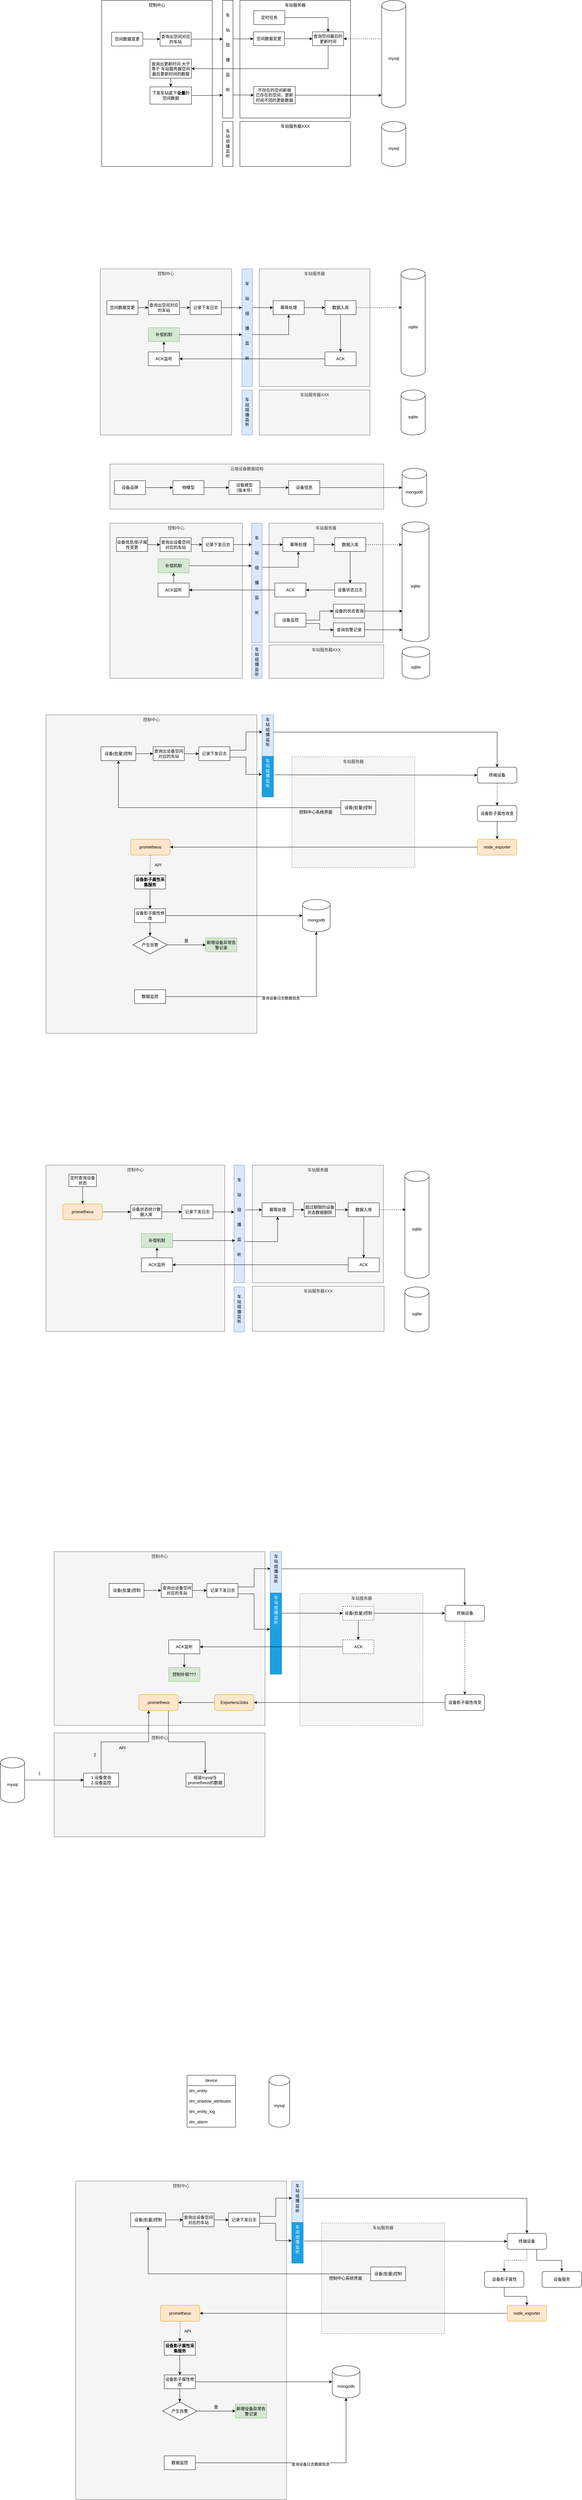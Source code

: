 <mxfile version="21.3.8" type="github">
  <diagram name="第 1 页" id="WxWkG-pKVZrvrhtKARHQ">
    <mxGraphModel dx="2037" dy="748" grid="0" gridSize="10" guides="1" tooltips="1" connect="1" arrows="1" fold="1" page="0" pageScale="1" pageWidth="827" pageHeight="1169" math="0" shadow="0">
      <root>
        <mxCell id="0" />
        <mxCell id="1" parent="0" />
        <mxCell id="abwKyMjy0Io72qWTZQSi-62" value="控制中心" style="rounded=0;whiteSpace=wrap;html=1;align=center;verticalAlign=top;fillColor=#f5f5f5;fontColor=#333333;strokeColor=#666666;" parent="1" vertex="1">
          <mxGeometry x="-57.5" y="5087" width="610" height="300" as="geometry" />
        </mxCell>
        <mxCell id="twYrlaVIRwZz5B5mPk4H-70" value="云端设备数据结构" style="rounded=0;whiteSpace=wrap;html=1;verticalAlign=top;fillColor=#f5f5f5;fontColor=#333333;strokeColor=#666666;" parent="1" vertex="1">
          <mxGeometry x="104" y="1420" width="792" height="130" as="geometry" />
        </mxCell>
        <mxCell id="0j8o82cNpgkUUYvZBguO-3" value="车站服务器" style="rounded=0;whiteSpace=wrap;html=1;align=center;verticalAlign=top;" parent="1" vertex="1">
          <mxGeometry x="480" y="80" width="320" height="340" as="geometry" />
        </mxCell>
        <mxCell id="tU39EX-5FNikzCLGRdo--1" value="控制中心" style="rounded=0;whiteSpace=wrap;html=1;align=center;verticalAlign=top;" parent="1" vertex="1">
          <mxGeometry x="80" y="80" width="320" height="480" as="geometry" />
        </mxCell>
        <mxCell id="0j8o82cNpgkUUYvZBguO-8" style="edgeStyle=orthogonalEdgeStyle;rounded=0;orthogonalLoop=1;jettySize=auto;html=1;entryX=0;entryY=0.5;entryDx=0;entryDy=0;exitX=1;exitY=0.294;exitDx=0;exitDy=0;exitPerimeter=0;" parent="1" target="0j8o82cNpgkUUYvZBguO-4" edge="1">
          <mxGeometry relative="1" as="geometry">
            <mxPoint x="459" y="190.96" as="sourcePoint" />
          </mxGeometry>
        </mxCell>
        <mxCell id="0j8o82cNpgkUUYvZBguO-41" style="edgeStyle=orthogonalEdgeStyle;rounded=0;orthogonalLoop=1;jettySize=auto;html=1;entryX=0;entryY=0.5;entryDx=0;entryDy=0;exitX=0.956;exitY=0.804;exitDx=0;exitDy=0;exitPerimeter=0;" parent="1" source="0j8o82cNpgkUUYvZBguO-1" target="0j8o82cNpgkUUYvZBguO-35" edge="1">
          <mxGeometry relative="1" as="geometry">
            <mxPoint x="462" y="355" as="sourcePoint" />
          </mxGeometry>
        </mxCell>
        <mxCell id="0j8o82cNpgkUUYvZBguO-1" value="&lt;br&gt;&lt;br&gt;车&lt;br&gt;&lt;br&gt;&lt;br&gt;站&lt;br&gt;&lt;br&gt;&lt;br&gt;组&lt;br&gt;&lt;br&gt;&lt;br&gt;播&lt;br&gt;&lt;br&gt;&lt;br&gt;监&lt;br&gt;&lt;br&gt;&lt;br&gt;听" style="rounded=0;whiteSpace=wrap;html=1;align=center;verticalAlign=top;" parent="1" vertex="1">
          <mxGeometry x="430" y="80" width="30" height="340" as="geometry" />
        </mxCell>
        <mxCell id="0j8o82cNpgkUUYvZBguO-12" style="edgeStyle=orthogonalEdgeStyle;rounded=0;orthogonalLoop=1;jettySize=auto;html=1;exitX=1;exitY=0.5;exitDx=0;exitDy=0;entryX=0;entryY=0.5;entryDx=0;entryDy=0;" parent="1" source="0j8o82cNpgkUUYvZBguO-2" target="0j8o82cNpgkUUYvZBguO-11" edge="1">
          <mxGeometry relative="1" as="geometry" />
        </mxCell>
        <mxCell id="0j8o82cNpgkUUYvZBguO-2" value="空间数据变更" style="rounded=0;whiteSpace=wrap;html=1;" parent="1" vertex="1">
          <mxGeometry x="109" y="172" width="90" height="40" as="geometry" />
        </mxCell>
        <mxCell id="0j8o82cNpgkUUYvZBguO-26" style="edgeStyle=orthogonalEdgeStyle;rounded=0;orthogonalLoop=1;jettySize=auto;html=1;exitX=1;exitY=0.5;exitDx=0;exitDy=0;entryX=0;entryY=0.5;entryDx=0;entryDy=0;" parent="1" source="0j8o82cNpgkUUYvZBguO-4" target="0j8o82cNpgkUUYvZBguO-17" edge="1">
          <mxGeometry relative="1" as="geometry" />
        </mxCell>
        <mxCell id="0j8o82cNpgkUUYvZBguO-4" value="空间数据变更" style="rounded=0;whiteSpace=wrap;html=1;" parent="1" vertex="1">
          <mxGeometry x="519" y="171" width="90" height="40" as="geometry" />
        </mxCell>
        <mxCell id="0j8o82cNpgkUUYvZBguO-40" style="edgeStyle=orthogonalEdgeStyle;rounded=0;orthogonalLoop=1;jettySize=auto;html=1;exitX=-0.056;exitY=0.359;exitDx=0;exitDy=0;exitPerimeter=0;entryX=1;entryY=0.5;entryDx=0;entryDy=0;dashed=1;" parent="1" source="0j8o82cNpgkUUYvZBguO-10" target="0j8o82cNpgkUUYvZBguO-17" edge="1">
          <mxGeometry relative="1" as="geometry" />
        </mxCell>
        <mxCell id="0j8o82cNpgkUUYvZBguO-10" value="mysql" style="shape=cylinder3;whiteSpace=wrap;html=1;boundedLbl=1;backgroundOutline=1;size=15;" parent="1" vertex="1">
          <mxGeometry x="890" y="80" width="70" height="310" as="geometry" />
        </mxCell>
        <mxCell id="0j8o82cNpgkUUYvZBguO-14" style="edgeStyle=orthogonalEdgeStyle;rounded=0;orthogonalLoop=1;jettySize=auto;html=1;exitX=1;exitY=0.5;exitDx=0;exitDy=0;entryX=0.042;entryY=0.297;entryDx=0;entryDy=0;entryPerimeter=0;" parent="1" source="0j8o82cNpgkUUYvZBguO-11" edge="1">
          <mxGeometry relative="1" as="geometry">
            <mxPoint x="430.26" y="191.98" as="targetPoint" />
          </mxGeometry>
        </mxCell>
        <mxCell id="0j8o82cNpgkUUYvZBguO-11" value="查询出空间对应的车站" style="rounded=0;whiteSpace=wrap;html=1;" parent="1" vertex="1">
          <mxGeometry x="249" y="172" width="90" height="40" as="geometry" />
        </mxCell>
        <mxCell id="0j8o82cNpgkUUYvZBguO-20" style="edgeStyle=orthogonalEdgeStyle;rounded=0;orthogonalLoop=1;jettySize=auto;html=1;exitX=1;exitY=0.5;exitDx=0;exitDy=0;entryX=0.5;entryY=0;entryDx=0;entryDy=0;" parent="1" source="0j8o82cNpgkUUYvZBguO-15" target="0j8o82cNpgkUUYvZBguO-17" edge="1">
          <mxGeometry relative="1" as="geometry" />
        </mxCell>
        <mxCell id="0j8o82cNpgkUUYvZBguO-15" value="定时任务" style="rounded=0;whiteSpace=wrap;html=1;" parent="1" vertex="1">
          <mxGeometry x="520" y="110" width="90" height="40" as="geometry" />
        </mxCell>
        <mxCell id="0j8o82cNpgkUUYvZBguO-24" style="edgeStyle=orthogonalEdgeStyle;rounded=0;orthogonalLoop=1;jettySize=auto;html=1;exitX=0.5;exitY=1;exitDx=0;exitDy=0;entryX=1;entryY=0.5;entryDx=0;entryDy=0;" parent="1" source="0j8o82cNpgkUUYvZBguO-17" target="0j8o82cNpgkUUYvZBguO-27" edge="1">
          <mxGeometry relative="1" as="geometry">
            <mxPoint x="350" y="300" as="targetPoint" />
          </mxGeometry>
        </mxCell>
        <mxCell id="0j8o82cNpgkUUYvZBguO-17" value="查询空间最后的更新时间" style="rounded=0;whiteSpace=wrap;html=1;" parent="1" vertex="1">
          <mxGeometry x="690" y="171" width="90" height="40" as="geometry" />
        </mxCell>
        <mxCell id="0j8o82cNpgkUUYvZBguO-34" style="edgeStyle=orthogonalEdgeStyle;rounded=0;orthogonalLoop=1;jettySize=auto;html=1;exitX=0.5;exitY=1;exitDx=0;exitDy=0;" parent="1" source="0j8o82cNpgkUUYvZBguO-27" target="0j8o82cNpgkUUYvZBguO-33" edge="1">
          <mxGeometry relative="1" as="geometry" />
        </mxCell>
        <mxCell id="0j8o82cNpgkUUYvZBguO-27" value="查询出更新时间 大于等于 车站服务器空间最后更新时间的数据" style="rounded=0;whiteSpace=wrap;html=1;" parent="1" vertex="1">
          <mxGeometry x="220" y="250" width="120" height="55" as="geometry" />
        </mxCell>
        <mxCell id="0j8o82cNpgkUUYvZBguO-36" style="edgeStyle=orthogonalEdgeStyle;rounded=0;orthogonalLoop=1;jettySize=auto;html=1;exitX=1;exitY=0.5;exitDx=0;exitDy=0;" parent="1" source="0j8o82cNpgkUUYvZBguO-33" edge="1">
          <mxGeometry relative="1" as="geometry">
            <mxPoint x="430" y="354" as="targetPoint" />
          </mxGeometry>
        </mxCell>
        <mxCell id="0j8o82cNpgkUUYvZBguO-33" value="下发车站底下&lt;b&gt;全量&lt;/b&gt;的空间数据" style="rounded=0;whiteSpace=wrap;html=1;" parent="1" vertex="1">
          <mxGeometry x="220" y="330" width="120" height="50" as="geometry" />
        </mxCell>
        <mxCell id="0j8o82cNpgkUUYvZBguO-39" style="edgeStyle=orthogonalEdgeStyle;rounded=0;orthogonalLoop=1;jettySize=auto;html=1;exitX=1;exitY=0.5;exitDx=0;exitDy=0;entryX=-0.003;entryY=0.885;entryDx=0;entryDy=0;entryPerimeter=0;" parent="1" source="0j8o82cNpgkUUYvZBguO-35" target="0j8o82cNpgkUUYvZBguO-10" edge="1">
          <mxGeometry relative="1" as="geometry" />
        </mxCell>
        <mxCell id="0j8o82cNpgkUUYvZBguO-35" value="不存在的空间新增&lt;br&gt;已存在的空间，更新时间不同的更新数据" style="rounded=0;whiteSpace=wrap;html=1;" parent="1" vertex="1">
          <mxGeometry x="520" y="329" width="120" height="50" as="geometry" />
        </mxCell>
        <mxCell id="0j8o82cNpgkUUYvZBguO-42" value="车站服务器XXX" style="rounded=0;whiteSpace=wrap;html=1;align=center;verticalAlign=top;" parent="1" vertex="1">
          <mxGeometry x="480" y="430" width="320" height="130" as="geometry" />
        </mxCell>
        <mxCell id="0j8o82cNpgkUUYvZBguO-45" value="&lt;br&gt;车&lt;br&gt;站&lt;br&gt;组&lt;br&gt;播&lt;br&gt;监&lt;br&gt;听" style="rounded=0;whiteSpace=wrap;html=1;align=center;verticalAlign=top;" parent="1" vertex="1">
          <mxGeometry x="430" y="430" width="30" height="130" as="geometry" />
        </mxCell>
        <mxCell id="0j8o82cNpgkUUYvZBguO-46" value="mysql" style="shape=cylinder3;whiteSpace=wrap;html=1;boundedLbl=1;backgroundOutline=1;size=15;" parent="1" vertex="1">
          <mxGeometry x="890" y="430" width="70" height="130" as="geometry" />
        </mxCell>
        <mxCell id="0j8o82cNpgkUUYvZBguO-47" value="车站服务器" style="rounded=0;whiteSpace=wrap;html=1;align=center;verticalAlign=top;fillColor=#f5f5f5;fontColor=#333333;strokeColor=#666666;" parent="1" vertex="1">
          <mxGeometry x="536" y="856" width="320" height="340" as="geometry" />
        </mxCell>
        <mxCell id="0j8o82cNpgkUUYvZBguO-48" value="控制中心" style="rounded=0;whiteSpace=wrap;html=1;align=center;verticalAlign=top;fillColor=#f5f5f5;fontColor=#333333;strokeColor=#666666;" parent="1" vertex="1">
          <mxGeometry x="76" y="856" width="380" height="480" as="geometry" />
        </mxCell>
        <mxCell id="0j8o82cNpgkUUYvZBguO-75" style="edgeStyle=orthogonalEdgeStyle;rounded=0;orthogonalLoop=1;jettySize=auto;html=1;exitX=1;exitY=0.25;exitDx=0;exitDy=0;entryX=0;entryY=0.5;entryDx=0;entryDy=0;" parent="1" source="0j8o82cNpgkUUYvZBguO-51" target="0j8o82cNpgkUUYvZBguO-74" edge="1">
          <mxGeometry relative="1" as="geometry">
            <Array as="points">
              <mxPoint x="516" y="968" />
            </Array>
          </mxGeometry>
        </mxCell>
        <mxCell id="0j8o82cNpgkUUYvZBguO-89" style="edgeStyle=orthogonalEdgeStyle;rounded=0;orthogonalLoop=1;jettySize=auto;html=1;exitX=1;exitY=0.5;exitDx=0;exitDy=0;entryX=0.5;entryY=1;entryDx=0;entryDy=0;" parent="1" source="0j8o82cNpgkUUYvZBguO-51" target="0j8o82cNpgkUUYvZBguO-74" edge="1">
          <mxGeometry relative="1" as="geometry">
            <Array as="points">
              <mxPoint x="516" y="1046" />
              <mxPoint x="621" y="1046" />
            </Array>
          </mxGeometry>
        </mxCell>
        <mxCell id="0j8o82cNpgkUUYvZBguO-51" value="&lt;br&gt;&lt;br&gt;车&lt;br&gt;&lt;br&gt;&lt;br&gt;站&lt;br&gt;&lt;br&gt;&lt;br&gt;组&lt;br&gt;&lt;br&gt;&lt;br&gt;播&lt;br&gt;&lt;br&gt;&lt;br&gt;监&lt;br&gt;&lt;br&gt;&lt;br&gt;听" style="rounded=0;whiteSpace=wrap;html=1;align=center;verticalAlign=top;fillColor=#dae8fc;strokeColor=#6c8ebf;" parent="1" vertex="1">
          <mxGeometry x="486" y="856" width="30" height="340" as="geometry" />
        </mxCell>
        <mxCell id="0j8o82cNpgkUUYvZBguO-52" style="edgeStyle=orthogonalEdgeStyle;rounded=0;orthogonalLoop=1;jettySize=auto;html=1;exitX=1;exitY=0.5;exitDx=0;exitDy=0;entryX=0;entryY=0.5;entryDx=0;entryDy=0;" parent="1" source="0j8o82cNpgkUUYvZBguO-53" target="0j8o82cNpgkUUYvZBguO-59" edge="1">
          <mxGeometry relative="1" as="geometry" />
        </mxCell>
        <mxCell id="0j8o82cNpgkUUYvZBguO-53" value="空间数据变更" style="rounded=0;whiteSpace=wrap;html=1;" parent="1" vertex="1">
          <mxGeometry x="95" y="948" width="90" height="40" as="geometry" />
        </mxCell>
        <mxCell id="0j8o82cNpgkUUYvZBguO-57" value="sqlite" style="shape=cylinder3;whiteSpace=wrap;html=1;boundedLbl=1;backgroundOutline=1;size=15;" parent="1" vertex="1">
          <mxGeometry x="946" y="856" width="70" height="310" as="geometry" />
        </mxCell>
        <mxCell id="0j8o82cNpgkUUYvZBguO-58" style="edgeStyle=orthogonalEdgeStyle;rounded=0;orthogonalLoop=1;jettySize=auto;html=1;exitX=1;exitY=0.5;exitDx=0;exitDy=0;entryX=0.042;entryY=0.297;entryDx=0;entryDy=0;entryPerimeter=0;" parent="1" source="0j8o82cNpgkUUYvZBguO-83" edge="1">
          <mxGeometry relative="1" as="geometry">
            <mxPoint x="486.26" y="967.98" as="targetPoint" />
          </mxGeometry>
        </mxCell>
        <mxCell id="0j8o82cNpgkUUYvZBguO-86" style="edgeStyle=orthogonalEdgeStyle;rounded=0;orthogonalLoop=1;jettySize=auto;html=1;exitX=1;exitY=0.5;exitDx=0;exitDy=0;entryX=0;entryY=0.5;entryDx=0;entryDy=0;" parent="1" source="0j8o82cNpgkUUYvZBguO-59" target="0j8o82cNpgkUUYvZBguO-83" edge="1">
          <mxGeometry relative="1" as="geometry" />
        </mxCell>
        <mxCell id="0j8o82cNpgkUUYvZBguO-59" value="查询出空间对应的车站" style="rounded=0;whiteSpace=wrap;html=1;" parent="1" vertex="1">
          <mxGeometry x="215" y="948" width="90" height="40" as="geometry" />
        </mxCell>
        <mxCell id="0j8o82cNpgkUUYvZBguO-70" value="车站服务器XXX" style="rounded=0;whiteSpace=wrap;html=1;align=center;verticalAlign=top;fillColor=#f5f5f5;fontColor=#333333;strokeColor=#666666;" parent="1" vertex="1">
          <mxGeometry x="536" y="1206" width="320" height="130" as="geometry" />
        </mxCell>
        <mxCell id="0j8o82cNpgkUUYvZBguO-71" value="&lt;br&gt;车&lt;br&gt;站&lt;br&gt;组&lt;br&gt;播&lt;br&gt;监&lt;br&gt;听" style="rounded=0;whiteSpace=wrap;html=1;align=center;verticalAlign=top;fillColor=#dae8fc;strokeColor=#6c8ebf;" parent="1" vertex="1">
          <mxGeometry x="486" y="1206" width="30" height="130" as="geometry" />
        </mxCell>
        <mxCell id="0j8o82cNpgkUUYvZBguO-72" value="sqlite" style="shape=cylinder3;whiteSpace=wrap;html=1;boundedLbl=1;backgroundOutline=1;size=15;" parent="1" vertex="1">
          <mxGeometry x="946" y="1206" width="70" height="130" as="geometry" />
        </mxCell>
        <mxCell id="0j8o82cNpgkUUYvZBguO-77" style="edgeStyle=orthogonalEdgeStyle;rounded=0;orthogonalLoop=1;jettySize=auto;html=1;exitX=1;exitY=0.5;exitDx=0;exitDy=0;" parent="1" source="0j8o82cNpgkUUYvZBguO-74" target="0j8o82cNpgkUUYvZBguO-76" edge="1">
          <mxGeometry relative="1" as="geometry" />
        </mxCell>
        <mxCell id="0j8o82cNpgkUUYvZBguO-74" value="幂等处理" style="rounded=0;whiteSpace=wrap;html=1;" parent="1" vertex="1">
          <mxGeometry x="576" y="948" width="90" height="40" as="geometry" />
        </mxCell>
        <mxCell id="0j8o82cNpgkUUYvZBguO-78" style="edgeStyle=orthogonalEdgeStyle;rounded=0;orthogonalLoop=1;jettySize=auto;html=1;exitX=1;exitY=0.5;exitDx=0;exitDy=0;entryX=0.037;entryY=0.36;entryDx=0;entryDy=0;entryPerimeter=0;dashed=1;" parent="1" source="0j8o82cNpgkUUYvZBguO-76" target="0j8o82cNpgkUUYvZBguO-57" edge="1">
          <mxGeometry relative="1" as="geometry" />
        </mxCell>
        <mxCell id="0j8o82cNpgkUUYvZBguO-80" style="edgeStyle=orthogonalEdgeStyle;rounded=0;orthogonalLoop=1;jettySize=auto;html=1;exitX=0.5;exitY=1;exitDx=0;exitDy=0;entryX=0.5;entryY=0;entryDx=0;entryDy=0;" parent="1" source="0j8o82cNpgkUUYvZBguO-76" target="0j8o82cNpgkUUYvZBguO-79" edge="1">
          <mxGeometry relative="1" as="geometry" />
        </mxCell>
        <mxCell id="0j8o82cNpgkUUYvZBguO-76" value="数据入库" style="rounded=0;whiteSpace=wrap;html=1;" parent="1" vertex="1">
          <mxGeometry x="726" y="948" width="90" height="40" as="geometry" />
        </mxCell>
        <mxCell id="0j8o82cNpgkUUYvZBguO-82" style="edgeStyle=orthogonalEdgeStyle;rounded=0;orthogonalLoop=1;jettySize=auto;html=1;exitX=0;exitY=0.5;exitDx=0;exitDy=0;entryX=1;entryY=0.5;entryDx=0;entryDy=0;" parent="1" source="0j8o82cNpgkUUYvZBguO-79" target="0j8o82cNpgkUUYvZBguO-81" edge="1">
          <mxGeometry relative="1" as="geometry" />
        </mxCell>
        <mxCell id="0j8o82cNpgkUUYvZBguO-79" value="ACK" style="rounded=0;whiteSpace=wrap;html=1;" parent="1" vertex="1">
          <mxGeometry x="726" y="1096" width="90" height="40" as="geometry" />
        </mxCell>
        <mxCell id="twYrlaVIRwZz5B5mPk4H-48" style="edgeStyle=orthogonalEdgeStyle;rounded=0;orthogonalLoop=1;jettySize=auto;html=1;exitX=0.5;exitY=0;exitDx=0;exitDy=0;entryX=0.5;entryY=1;entryDx=0;entryDy=0;" parent="1" source="0j8o82cNpgkUUYvZBguO-81" target="0j8o82cNpgkUUYvZBguO-87" edge="1">
          <mxGeometry relative="1" as="geometry" />
        </mxCell>
        <mxCell id="0j8o82cNpgkUUYvZBguO-81" value="ACK监听" style="rounded=0;whiteSpace=wrap;html=1;" parent="1" vertex="1">
          <mxGeometry x="215" y="1096" width="90" height="40" as="geometry" />
        </mxCell>
        <mxCell id="0j8o82cNpgkUUYvZBguO-83" value="记录下发日志" style="rounded=0;whiteSpace=wrap;html=1;" parent="1" vertex="1">
          <mxGeometry x="336" y="948" width="90" height="40" as="geometry" />
        </mxCell>
        <mxCell id="0j8o82cNpgkUUYvZBguO-88" style="edgeStyle=orthogonalEdgeStyle;rounded=0;orthogonalLoop=1;jettySize=auto;html=1;exitX=1;exitY=0.5;exitDx=0;exitDy=0;" parent="1" source="0j8o82cNpgkUUYvZBguO-87" edge="1">
          <mxGeometry relative="1" as="geometry">
            <mxPoint x="486" y="1046" as="targetPoint" />
          </mxGeometry>
        </mxCell>
        <mxCell id="0j8o82cNpgkUUYvZBguO-87" value="补偿机制" style="rounded=0;whiteSpace=wrap;html=1;fillColor=#d5e8d4;strokeColor=#82b366;" parent="1" vertex="1">
          <mxGeometry x="215" y="1026" width="90" height="40" as="geometry" />
        </mxCell>
        <mxCell id="0j8o82cNpgkUUYvZBguO-90" value="车站服务器" style="rounded=0;whiteSpace=wrap;html=1;align=center;verticalAlign=top;fillColor=#f5f5f5;fontColor=#333333;strokeColor=#666666;" parent="1" vertex="1">
          <mxGeometry x="564" y="1591" width="330" height="344" as="geometry" />
        </mxCell>
        <mxCell id="0j8o82cNpgkUUYvZBguO-91" value="控制中心" style="rounded=0;whiteSpace=wrap;html=1;align=center;verticalAlign=top;fillColor=#f5f5f5;fontColor=#333333;strokeColor=#666666;" parent="1" vertex="1">
          <mxGeometry x="104" y="1591" width="383" height="448" as="geometry" />
        </mxCell>
        <mxCell id="0j8o82cNpgkUUYvZBguO-92" style="edgeStyle=orthogonalEdgeStyle;rounded=0;orthogonalLoop=1;jettySize=auto;html=1;exitX=1;exitY=0.25;exitDx=0;exitDy=0;entryX=0;entryY=0.5;entryDx=0;entryDy=0;" parent="1" target="0j8o82cNpgkUUYvZBguO-105" edge="1">
          <mxGeometry relative="1" as="geometry">
            <Array as="points">
              <mxPoint x="544" y="1652.75" />
            </Array>
            <mxPoint x="544" y="1617" as="sourcePoint" />
          </mxGeometry>
        </mxCell>
        <mxCell id="twYrlaVIRwZz5B5mPk4H-68" style="edgeStyle=orthogonalEdgeStyle;rounded=0;orthogonalLoop=1;jettySize=auto;html=1;exitX=1.034;exitY=0.369;exitDx=0;exitDy=0;entryX=0.5;entryY=1;entryDx=0;entryDy=0;exitPerimeter=0;" parent="1" source="0j8o82cNpgkUUYvZBguO-94" target="0j8o82cNpgkUUYvZBguO-105" edge="1">
          <mxGeometry relative="1" as="geometry" />
        </mxCell>
        <mxCell id="0j8o82cNpgkUUYvZBguO-94" value="&lt;br&gt;&lt;br&gt;车&lt;br&gt;&lt;br&gt;&lt;br&gt;站&lt;br&gt;&lt;br&gt;&lt;br&gt;组&lt;br&gt;&lt;br&gt;&lt;br&gt;播&lt;br&gt;&lt;br&gt;&lt;br&gt;监&lt;br&gt;&lt;br&gt;&lt;br&gt;听" style="rounded=0;whiteSpace=wrap;html=1;align=center;verticalAlign=top;fillColor=#dae8fc;strokeColor=#6c8ebf;" parent="1" vertex="1">
          <mxGeometry x="514" y="1591" width="30" height="345" as="geometry" />
        </mxCell>
        <mxCell id="0j8o82cNpgkUUYvZBguO-95" style="edgeStyle=orthogonalEdgeStyle;rounded=0;orthogonalLoop=1;jettySize=auto;html=1;exitX=1;exitY=0.5;exitDx=0;exitDy=0;entryX=0;entryY=0.5;entryDx=0;entryDy=0;" parent="1" source="0j8o82cNpgkUUYvZBguO-96" target="0j8o82cNpgkUUYvZBguO-100" edge="1">
          <mxGeometry relative="1" as="geometry" />
        </mxCell>
        <mxCell id="0j8o82cNpgkUUYvZBguO-96" value="设备信息/影子属性变更" style="rounded=0;whiteSpace=wrap;html=1;" parent="1" vertex="1">
          <mxGeometry x="123" y="1632.75" width="90" height="40" as="geometry" />
        </mxCell>
        <mxCell id="0j8o82cNpgkUUYvZBguO-97" value="sqlite" style="shape=cylinder3;whiteSpace=wrap;html=1;boundedLbl=1;backgroundOutline=1;size=15;" parent="1" vertex="1">
          <mxGeometry x="949" y="1587" width="78" height="346" as="geometry" />
        </mxCell>
        <mxCell id="0j8o82cNpgkUUYvZBguO-98" style="edgeStyle=orthogonalEdgeStyle;rounded=0;orthogonalLoop=1;jettySize=auto;html=1;exitX=1;exitY=0.5;exitDx=0;exitDy=0;entryX=0.042;entryY=0.297;entryDx=0;entryDy=0;entryPerimeter=0;" parent="1" source="0j8o82cNpgkUUYvZBguO-112" edge="1">
          <mxGeometry relative="1" as="geometry">
            <mxPoint x="514.26" y="1652.73" as="targetPoint" />
          </mxGeometry>
        </mxCell>
        <mxCell id="0j8o82cNpgkUUYvZBguO-99" style="edgeStyle=orthogonalEdgeStyle;rounded=0;orthogonalLoop=1;jettySize=auto;html=1;exitX=1;exitY=0.5;exitDx=0;exitDy=0;entryX=0;entryY=0.5;entryDx=0;entryDy=0;" parent="1" source="0j8o82cNpgkUUYvZBguO-100" target="0j8o82cNpgkUUYvZBguO-112" edge="1">
          <mxGeometry relative="1" as="geometry" />
        </mxCell>
        <mxCell id="0j8o82cNpgkUUYvZBguO-100" value="查询出设备空间对应的车站" style="rounded=0;whiteSpace=wrap;html=1;" parent="1" vertex="1">
          <mxGeometry x="249" y="1632.75" width="90" height="40" as="geometry" />
        </mxCell>
        <mxCell id="0j8o82cNpgkUUYvZBguO-104" style="edgeStyle=orthogonalEdgeStyle;rounded=0;orthogonalLoop=1;jettySize=auto;html=1;exitX=1;exitY=0.5;exitDx=0;exitDy=0;" parent="1" source="0j8o82cNpgkUUYvZBguO-105" target="0j8o82cNpgkUUYvZBguO-108" edge="1">
          <mxGeometry relative="1" as="geometry" />
        </mxCell>
        <mxCell id="0j8o82cNpgkUUYvZBguO-105" value="幂等处理" style="rounded=0;whiteSpace=wrap;html=1;" parent="1" vertex="1">
          <mxGeometry x="604" y="1632.75" width="90" height="40" as="geometry" />
        </mxCell>
        <mxCell id="0j8o82cNpgkUUYvZBguO-106" style="edgeStyle=orthogonalEdgeStyle;rounded=0;orthogonalLoop=1;jettySize=auto;html=1;exitX=1;exitY=0.5;exitDx=0;exitDy=0;dashed=1;" parent="1" source="0j8o82cNpgkUUYvZBguO-108" edge="1">
          <mxGeometry relative="1" as="geometry">
            <mxPoint x="949" y="1653" as="targetPoint" />
          </mxGeometry>
        </mxCell>
        <mxCell id="twYrlaVIRwZz5B5mPk4H-53" style="edgeStyle=orthogonalEdgeStyle;rounded=0;orthogonalLoop=1;jettySize=auto;html=1;exitX=0.5;exitY=1;exitDx=0;exitDy=0;entryX=0.5;entryY=0;entryDx=0;entryDy=0;" parent="1" source="0j8o82cNpgkUUYvZBguO-108" target="twYrlaVIRwZz5B5mPk4H-52" edge="1">
          <mxGeometry relative="1" as="geometry" />
        </mxCell>
        <mxCell id="0j8o82cNpgkUUYvZBguO-108" value="数据入库" style="rounded=0;whiteSpace=wrap;html=1;" parent="1" vertex="1">
          <mxGeometry x="754" y="1632.75" width="90" height="40" as="geometry" />
        </mxCell>
        <mxCell id="0j8o82cNpgkUUYvZBguO-109" style="edgeStyle=orthogonalEdgeStyle;rounded=0;orthogonalLoop=1;jettySize=auto;html=1;exitX=0;exitY=0.5;exitDx=0;exitDy=0;entryX=1;entryY=0.5;entryDx=0;entryDy=0;" parent="1" source="0j8o82cNpgkUUYvZBguO-110" target="0j8o82cNpgkUUYvZBguO-111" edge="1">
          <mxGeometry relative="1" as="geometry" />
        </mxCell>
        <mxCell id="0j8o82cNpgkUUYvZBguO-110" value="ACK" style="rounded=0;whiteSpace=wrap;html=1;" parent="1" vertex="1">
          <mxGeometry x="581" y="1764" width="90" height="40" as="geometry" />
        </mxCell>
        <mxCell id="twYrlaVIRwZz5B5mPk4H-49" style="edgeStyle=orthogonalEdgeStyle;rounded=0;orthogonalLoop=1;jettySize=auto;html=1;exitX=0.5;exitY=0;exitDx=0;exitDy=0;entryX=0.5;entryY=1;entryDx=0;entryDy=0;" parent="1" source="0j8o82cNpgkUUYvZBguO-111" target="0j8o82cNpgkUUYvZBguO-114" edge="1">
          <mxGeometry relative="1" as="geometry" />
        </mxCell>
        <mxCell id="0j8o82cNpgkUUYvZBguO-111" value="ACK监听" style="rounded=0;whiteSpace=wrap;html=1;" parent="1" vertex="1">
          <mxGeometry x="243" y="1764" width="90" height="40" as="geometry" />
        </mxCell>
        <mxCell id="0j8o82cNpgkUUYvZBguO-112" value="记录下发日志" style="rounded=0;whiteSpace=wrap;html=1;" parent="1" vertex="1">
          <mxGeometry x="371" y="1632.75" width="90" height="40" as="geometry" />
        </mxCell>
        <mxCell id="0j8o82cNpgkUUYvZBguO-113" style="edgeStyle=orthogonalEdgeStyle;rounded=0;orthogonalLoop=1;jettySize=auto;html=1;exitX=1;exitY=0.5;exitDx=0;exitDy=0;" parent="1" source="0j8o82cNpgkUUYvZBguO-114" edge="1">
          <mxGeometry relative="1" as="geometry">
            <mxPoint x="514" y="1714" as="targetPoint" />
          </mxGeometry>
        </mxCell>
        <mxCell id="0j8o82cNpgkUUYvZBguO-114" value="补偿机制" style="rounded=0;whiteSpace=wrap;html=1;fillColor=#d5e8d4;strokeColor=#82b366;" parent="1" vertex="1">
          <mxGeometry x="243" y="1694" width="90" height="40" as="geometry" />
        </mxCell>
        <mxCell id="0j8o82cNpgkUUYvZBguO-119" style="edgeStyle=orthogonalEdgeStyle;rounded=0;orthogonalLoop=1;jettySize=auto;html=1;exitX=1;exitY=0.5;exitDx=0;exitDy=0;" parent="1" source="0j8o82cNpgkUUYvZBguO-117" target="0j8o82cNpgkUUYvZBguO-118" edge="1">
          <mxGeometry relative="1" as="geometry" />
        </mxCell>
        <mxCell id="0j8o82cNpgkUUYvZBguO-117" value="设备品牌" style="rounded=0;whiteSpace=wrap;html=1;" parent="1" vertex="1">
          <mxGeometry x="117" y="1468" width="90" height="40" as="geometry" />
        </mxCell>
        <mxCell id="0j8o82cNpgkUUYvZBguO-121" style="edgeStyle=orthogonalEdgeStyle;rounded=0;orthogonalLoop=1;jettySize=auto;html=1;exitX=1;exitY=0.5;exitDx=0;exitDy=0;" parent="1" source="0j8o82cNpgkUUYvZBguO-118" target="0j8o82cNpgkUUYvZBguO-120" edge="1">
          <mxGeometry relative="1" as="geometry" />
        </mxCell>
        <mxCell id="0j8o82cNpgkUUYvZBguO-118" value="物模型" style="rounded=0;whiteSpace=wrap;html=1;" parent="1" vertex="1">
          <mxGeometry x="286" y="1468" width="90" height="40" as="geometry" />
        </mxCell>
        <mxCell id="0j8o82cNpgkUUYvZBguO-123" style="edgeStyle=orthogonalEdgeStyle;rounded=0;orthogonalLoop=1;jettySize=auto;html=1;exitX=1;exitY=0.5;exitDx=0;exitDy=0;" parent="1" source="0j8o82cNpgkUUYvZBguO-120" target="0j8o82cNpgkUUYvZBguO-122" edge="1">
          <mxGeometry relative="1" as="geometry" />
        </mxCell>
        <mxCell id="0j8o82cNpgkUUYvZBguO-120" value="设备模型&lt;br&gt;（版本号）" style="rounded=0;whiteSpace=wrap;html=1;" parent="1" vertex="1">
          <mxGeometry x="448" y="1468" width="90" height="40" as="geometry" />
        </mxCell>
        <mxCell id="twYrlaVIRwZz5B5mPk4H-36" style="edgeStyle=orthogonalEdgeStyle;rounded=0;orthogonalLoop=1;jettySize=auto;html=1;exitX=1;exitY=0.5;exitDx=0;exitDy=0;" parent="1" source="0j8o82cNpgkUUYvZBguO-122" target="twYrlaVIRwZz5B5mPk4H-35" edge="1">
          <mxGeometry relative="1" as="geometry" />
        </mxCell>
        <mxCell id="0j8o82cNpgkUUYvZBguO-122" value="设备信息" style="rounded=0;whiteSpace=wrap;html=1;" parent="1" vertex="1">
          <mxGeometry x="621" y="1468" width="90" height="40" as="geometry" />
        </mxCell>
        <mxCell id="0j8o82cNpgkUUYvZBguO-125" value="车站服务器XXX" style="rounded=0;whiteSpace=wrap;html=1;align=center;verticalAlign=top;fillColor=#f5f5f5;fontColor=#333333;strokeColor=#666666;" parent="1" vertex="1">
          <mxGeometry x="564" y="1943" width="332" height="96" as="geometry" />
        </mxCell>
        <mxCell id="0j8o82cNpgkUUYvZBguO-126" value="车&lt;br&gt;站&lt;br&gt;组&lt;br&gt;播&lt;br&gt;监&lt;br&gt;听" style="rounded=0;whiteSpace=wrap;html=1;align=center;verticalAlign=top;fillColor=#dae8fc;strokeColor=#6c8ebf;" parent="1" vertex="1">
          <mxGeometry x="514" y="1942" width="30" height="97" as="geometry" />
        </mxCell>
        <mxCell id="0j8o82cNpgkUUYvZBguO-127" value="sqlite" style="shape=cylinder3;whiteSpace=wrap;html=1;boundedLbl=1;backgroundOutline=1;size=15;" parent="1" vertex="1">
          <mxGeometry x="949" y="1948" width="80" height="93" as="geometry" />
        </mxCell>
        <mxCell id="0j8o82cNpgkUUYvZBguO-128" value="车站服务器" style="rounded=0;whiteSpace=wrap;html=1;align=center;verticalAlign=top;fillColor=#f5f5f5;fontColor=#333333;strokeColor=#666666;dashed=1;" parent="1" vertex="1">
          <mxGeometry x="630" y="2266" width="356" height="320" as="geometry" />
        </mxCell>
        <mxCell id="0j8o82cNpgkUUYvZBguO-129" value="控制中心" style="rounded=0;whiteSpace=wrap;html=1;align=center;verticalAlign=top;fillColor=#f5f5f5;fontColor=#333333;strokeColor=#666666;" parent="1" vertex="1">
          <mxGeometry x="-81" y="2145" width="610" height="920" as="geometry" />
        </mxCell>
        <mxCell id="at21bJ_h3-vm8kJAu4BZ-4" style="edgeStyle=orthogonalEdgeStyle;rounded=0;orthogonalLoop=1;jettySize=auto;html=1;entryX=0;entryY=0.5;entryDx=0;entryDy=0;" parent="1" target="0j8o82cNpgkUUYvZBguO-154" edge="1">
          <mxGeometry relative="1" as="geometry">
            <mxPoint x="580" y="2318" as="sourcePoint" />
          </mxGeometry>
        </mxCell>
        <mxCell id="0j8o82cNpgkUUYvZBguO-132" value="车&lt;br&gt;站&lt;br&gt;组&lt;br&gt;播&lt;br&gt;监&lt;br&gt;听" style="rounded=0;whiteSpace=wrap;html=1;align=center;verticalAlign=top;fillColor=#1ba1e2;fontColor=#ffffff;strokeColor=#006EAF;" parent="1" vertex="1">
          <mxGeometry x="544" y="2264" width="33" height="118" as="geometry" />
        </mxCell>
        <mxCell id="twYrlaVIRwZz5B5mPk4H-46" style="edgeStyle=orthogonalEdgeStyle;rounded=0;orthogonalLoop=1;jettySize=auto;html=1;exitX=1;exitY=0.5;exitDx=0;exitDy=0;" parent="1" source="0j8o82cNpgkUUYvZBguO-134" target="twYrlaVIRwZz5B5mPk4H-45" edge="1">
          <mxGeometry relative="1" as="geometry" />
        </mxCell>
        <mxCell id="0j8o82cNpgkUUYvZBguO-134" value="设备(批量)控制" style="rounded=0;whiteSpace=wrap;html=1;" parent="1" vertex="1">
          <mxGeometry x="78" y="2237" width="101" height="40" as="geometry" />
        </mxCell>
        <mxCell id="twYrlaVIRwZz5B5mPk4H-2" style="edgeStyle=orthogonalEdgeStyle;rounded=0;orthogonalLoop=1;jettySize=auto;html=1;exitX=1;exitY=0.25;exitDx=0;exitDy=0;entryX=0.029;entryY=0.413;entryDx=0;entryDy=0;entryPerimeter=0;" parent="1" source="0j8o82cNpgkUUYvZBguO-147" target="twYrlaVIRwZz5B5mPk4H-1" edge="1">
          <mxGeometry relative="1" as="geometry" />
        </mxCell>
        <mxCell id="twYrlaVIRwZz5B5mPk4H-3" style="edgeStyle=orthogonalEdgeStyle;rounded=0;orthogonalLoop=1;jettySize=auto;html=1;exitX=1;exitY=0.75;exitDx=0;exitDy=0;entryX=-0.01;entryY=0.448;entryDx=0;entryDy=0;entryPerimeter=0;" parent="1" source="0j8o82cNpgkUUYvZBguO-147" target="0j8o82cNpgkUUYvZBguO-132" edge="1">
          <mxGeometry relative="1" as="geometry" />
        </mxCell>
        <mxCell id="0j8o82cNpgkUUYvZBguO-147" value="记录下发日志" style="rounded=0;whiteSpace=wrap;html=1;" parent="1" vertex="1">
          <mxGeometry x="361" y="2237" width="90" height="40" as="geometry" />
        </mxCell>
        <mxCell id="twYrlaVIRwZz5B5mPk4H-60" style="edgeStyle=orthogonalEdgeStyle;rounded=0;orthogonalLoop=1;jettySize=auto;html=1;exitX=0.5;exitY=1;exitDx=0;exitDy=0;dashed=1;" parent="1" source="0j8o82cNpgkUUYvZBguO-154" target="twYrlaVIRwZz5B5mPk4H-7" edge="1">
          <mxGeometry relative="1" as="geometry" />
        </mxCell>
        <mxCell id="0j8o82cNpgkUUYvZBguO-154" value="终端设备" style="rounded=1;whiteSpace=wrap;html=1;" parent="1" vertex="1">
          <mxGeometry x="1167" y="2296" width="114" height="46" as="geometry" />
        </mxCell>
        <mxCell id="twYrlaVIRwZz5B5mPk4H-4" style="edgeStyle=orthogonalEdgeStyle;rounded=0;orthogonalLoop=1;jettySize=auto;html=1;exitX=1.023;exitY=0.417;exitDx=0;exitDy=0;entryX=0.5;entryY=0;entryDx=0;entryDy=0;exitPerimeter=0;" parent="1" source="twYrlaVIRwZz5B5mPk4H-1" target="0j8o82cNpgkUUYvZBguO-154" edge="1">
          <mxGeometry relative="1" as="geometry" />
        </mxCell>
        <mxCell id="twYrlaVIRwZz5B5mPk4H-1" value="车&lt;br&gt;站&lt;br&gt;组&lt;br&gt;播&lt;br&gt;监&lt;br&gt;听" style="rounded=0;whiteSpace=wrap;html=1;align=center;verticalAlign=top;fillColor=#dae8fc;strokeColor=#6c8ebf;" parent="1" vertex="1">
          <mxGeometry x="544" y="2145" width="33" height="119" as="geometry" />
        </mxCell>
        <mxCell id="at21bJ_h3-vm8kJAu4BZ-3" style="edgeStyle=orthogonalEdgeStyle;rounded=0;orthogonalLoop=1;jettySize=auto;html=1;exitX=0.5;exitY=1;exitDx=0;exitDy=0;entryX=0.5;entryY=0;entryDx=0;entryDy=0;" parent="1" source="twYrlaVIRwZz5B5mPk4H-7" target="twYrlaVIRwZz5B5mPk4H-61" edge="1">
          <mxGeometry relative="1" as="geometry" />
        </mxCell>
        <mxCell id="twYrlaVIRwZz5B5mPk4H-7" value="设备影子属性改变" style="rounded=1;whiteSpace=wrap;html=1;" parent="1" vertex="1">
          <mxGeometry x="1167" y="2407" width="114" height="46" as="geometry" />
        </mxCell>
        <mxCell id="twYrlaVIRwZz5B5mPk4H-73" style="edgeStyle=orthogonalEdgeStyle;rounded=0;orthogonalLoop=1;jettySize=auto;html=1;exitX=0.5;exitY=1;exitDx=0;exitDy=0;dashed=1;" parent="1" source="twYrlaVIRwZz5B5mPk4H-9" target="twYrlaVIRwZz5B5mPk4H-72" edge="1">
          <mxGeometry relative="1" as="geometry" />
        </mxCell>
        <mxCell id="twYrlaVIRwZz5B5mPk4H-9" value="prometheus" style="rounded=1;whiteSpace=wrap;html=1;fillColor=#ffe6cc;strokeColor=#d79b00;" parent="1" vertex="1">
          <mxGeometry x="164" y="2504" width="114" height="46" as="geometry" />
        </mxCell>
        <mxCell id="dj0g7gMGUimBVPfOeN-_-57" style="edgeStyle=orthogonalEdgeStyle;rounded=0;orthogonalLoop=1;jettySize=auto;html=1;exitX=0.5;exitY=1;exitDx=0;exitDy=0;entryX=0.5;entryY=0;entryDx=0;entryDy=0;" parent="1" source="twYrlaVIRwZz5B5mPk4H-17" target="dj0g7gMGUimBVPfOeN-_-55" edge="1">
          <mxGeometry relative="1" as="geometry" />
        </mxCell>
        <mxCell id="at21bJ_h3-vm8kJAu4BZ-9" style="edgeStyle=orthogonalEdgeStyle;rounded=0;orthogonalLoop=1;jettySize=auto;html=1;exitX=1;exitY=0.5;exitDx=0;exitDy=0;entryX=0;entryY=0.5;entryDx=0;entryDy=0;entryPerimeter=0;" parent="1" source="twYrlaVIRwZz5B5mPk4H-17" target="at21bJ_h3-vm8kJAu4BZ-8" edge="1">
          <mxGeometry relative="1" as="geometry" />
        </mxCell>
        <mxCell id="twYrlaVIRwZz5B5mPk4H-17" value="设备影子属性修改" style="rounded=0;whiteSpace=wrap;html=1;" parent="1" vertex="1">
          <mxGeometry x="175" y="2705" width="90" height="40" as="geometry" />
        </mxCell>
        <mxCell id="twYrlaVIRwZz5B5mPk4H-35" value="mongodb" style="shape=cylinder3;whiteSpace=wrap;html=1;boundedLbl=1;backgroundOutline=1;size=15;" parent="1" vertex="1">
          <mxGeometry x="949" y="1432.5" width="71" height="111" as="geometry" />
        </mxCell>
        <mxCell id="twYrlaVIRwZz5B5mPk4H-42" value="新增设备异常告警记录" style="rounded=0;whiteSpace=wrap;html=1;fillColor=#d5e8d4;strokeColor=#82b366;" parent="1" vertex="1">
          <mxGeometry x="381" y="2789.5" width="90" height="40" as="geometry" />
        </mxCell>
        <mxCell id="twYrlaVIRwZz5B5mPk4H-44" style="edgeStyle=orthogonalEdgeStyle;rounded=0;orthogonalLoop=1;jettySize=auto;html=1;exitX=0.5;exitY=1;exitDx=0;exitDy=0;" parent="1" source="0j8o82cNpgkUUYvZBguO-134" target="0j8o82cNpgkUUYvZBguO-134" edge="1">
          <mxGeometry relative="1" as="geometry" />
        </mxCell>
        <mxCell id="twYrlaVIRwZz5B5mPk4H-47" style="edgeStyle=orthogonalEdgeStyle;rounded=0;orthogonalLoop=1;jettySize=auto;html=1;exitX=1;exitY=0.5;exitDx=0;exitDy=0;entryX=0;entryY=0.5;entryDx=0;entryDy=0;" parent="1" source="twYrlaVIRwZz5B5mPk4H-45" target="0j8o82cNpgkUUYvZBguO-147" edge="1">
          <mxGeometry relative="1" as="geometry" />
        </mxCell>
        <mxCell id="twYrlaVIRwZz5B5mPk4H-45" value="查询出设备空间对应的车站" style="rounded=0;whiteSpace=wrap;html=1;" parent="1" vertex="1">
          <mxGeometry x="229" y="2237" width="90" height="40" as="geometry" />
        </mxCell>
        <mxCell id="twYrlaVIRwZz5B5mPk4H-57" style="edgeStyle=orthogonalEdgeStyle;rounded=0;orthogonalLoop=1;jettySize=auto;html=1;exitX=1;exitY=0.5;exitDx=0;exitDy=0;entryX=0;entryY=0.5;entryDx=0;entryDy=0;" parent="1" source="twYrlaVIRwZz5B5mPk4H-51" target="twYrlaVIRwZz5B5mPk4H-56" edge="1">
          <mxGeometry relative="1" as="geometry" />
        </mxCell>
        <mxCell id="dj0g7gMGUimBVPfOeN-_-91" style="edgeStyle=orthogonalEdgeStyle;rounded=0;orthogonalLoop=1;jettySize=auto;html=1;exitX=1;exitY=0.75;exitDx=0;exitDy=0;entryX=0;entryY=0.5;entryDx=0;entryDy=0;" parent="1" source="twYrlaVIRwZz5B5mPk4H-51" target="dj0g7gMGUimBVPfOeN-_-90" edge="1">
          <mxGeometry relative="1" as="geometry" />
        </mxCell>
        <mxCell id="twYrlaVIRwZz5B5mPk4H-51" value="设备监控" style="rounded=0;whiteSpace=wrap;html=1;" parent="1" vertex="1">
          <mxGeometry x="581" y="1851" width="90" height="40" as="geometry" />
        </mxCell>
        <mxCell id="twYrlaVIRwZz5B5mPk4H-54" style="edgeStyle=orthogonalEdgeStyle;rounded=0;orthogonalLoop=1;jettySize=auto;html=1;exitX=0;exitY=0.5;exitDx=0;exitDy=0;entryX=1;entryY=0.5;entryDx=0;entryDy=0;" parent="1" source="twYrlaVIRwZz5B5mPk4H-52" target="0j8o82cNpgkUUYvZBguO-110" edge="1">
          <mxGeometry relative="1" as="geometry" />
        </mxCell>
        <mxCell id="twYrlaVIRwZz5B5mPk4H-52" value="设备状态日志" style="rounded=0;whiteSpace=wrap;html=1;" parent="1" vertex="1">
          <mxGeometry x="754" y="1764" width="90" height="40" as="geometry" />
        </mxCell>
        <mxCell id="twYrlaVIRwZz5B5mPk4H-58" style="edgeStyle=orthogonalEdgeStyle;rounded=0;orthogonalLoop=1;jettySize=auto;html=1;exitX=1;exitY=0.5;exitDx=0;exitDy=0;" parent="1" source="twYrlaVIRwZz5B5mPk4H-56" edge="1">
          <mxGeometry relative="1" as="geometry">
            <mxPoint x="950" y="1845" as="targetPoint" />
          </mxGeometry>
        </mxCell>
        <mxCell id="twYrlaVIRwZz5B5mPk4H-56" value="设备的状态查询" style="rounded=0;whiteSpace=wrap;html=1;" parent="1" vertex="1">
          <mxGeometry x="750.5" y="1825" width="90" height="40" as="geometry" />
        </mxCell>
        <mxCell id="twYrlaVIRwZz5B5mPk4H-63" style="edgeStyle=orthogonalEdgeStyle;rounded=0;orthogonalLoop=1;jettySize=auto;html=1;exitX=0;exitY=0.5;exitDx=0;exitDy=0;entryX=1;entryY=0.5;entryDx=0;entryDy=0;" parent="1" source="twYrlaVIRwZz5B5mPk4H-61" target="twYrlaVIRwZz5B5mPk4H-9" edge="1">
          <mxGeometry relative="1" as="geometry" />
        </mxCell>
        <mxCell id="twYrlaVIRwZz5B5mPk4H-61" value="node_exporter" style="rounded=1;whiteSpace=wrap;html=1;fillColor=#ffe6cc;strokeColor=#d79b00;" parent="1" vertex="1">
          <mxGeometry x="1167" y="2504" width="114" height="46" as="geometry" />
        </mxCell>
        <mxCell id="twYrlaVIRwZz5B5mPk4H-75" style="edgeStyle=orthogonalEdgeStyle;rounded=0;orthogonalLoop=1;jettySize=auto;html=1;exitX=0.5;exitY=1;exitDx=0;exitDy=0;" parent="1" source="twYrlaVIRwZz5B5mPk4H-72" target="twYrlaVIRwZz5B5mPk4H-17" edge="1">
          <mxGeometry relative="1" as="geometry" />
        </mxCell>
        <mxCell id="twYrlaVIRwZz5B5mPk4H-72" value="&lt;b&gt;设备影子属性采集服务&lt;/b&gt;" style="rounded=0;whiteSpace=wrap;html=1;" parent="1" vertex="1">
          <mxGeometry x="175" y="2608" width="90" height="40" as="geometry" />
        </mxCell>
        <mxCell id="twYrlaVIRwZz5B5mPk4H-77" value="API" style="text;html=1;strokeColor=none;fillColor=none;align=center;verticalAlign=middle;whiteSpace=wrap;rounded=0;" parent="1" vertex="1">
          <mxGeometry x="213" y="2564" width="60" height="30" as="geometry" />
        </mxCell>
        <mxCell id="dj0g7gMGUimBVPfOeN-_-7" value="车站服务器" style="rounded=0;whiteSpace=wrap;html=1;align=center;verticalAlign=top;fillColor=#f5f5f5;fontColor=#333333;strokeColor=#666666;" parent="1" vertex="1">
          <mxGeometry x="516" y="3446" width="379" height="340" as="geometry" />
        </mxCell>
        <mxCell id="dj0g7gMGUimBVPfOeN-_-8" value="控制中心" style="rounded=0;whiteSpace=wrap;html=1;align=center;verticalAlign=top;fillColor=#f5f5f5;fontColor=#333333;strokeColor=#666666;" parent="1" vertex="1">
          <mxGeometry x="-81" y="3446" width="517" height="480" as="geometry" />
        </mxCell>
        <mxCell id="dj0g7gMGUimBVPfOeN-_-10" style="edgeStyle=orthogonalEdgeStyle;rounded=0;orthogonalLoop=1;jettySize=auto;html=1;exitX=0.984;exitY=0.65;exitDx=0;exitDy=0;entryX=0.5;entryY=1;entryDx=0;entryDy=0;exitPerimeter=0;" parent="1" source="dj0g7gMGUimBVPfOeN-_-11" target="dj0g7gMGUimBVPfOeN-_-22" edge="1">
          <mxGeometry relative="1" as="geometry">
            <Array as="points">
              <mxPoint x="589" y="3667" />
            </Array>
          </mxGeometry>
        </mxCell>
        <mxCell id="dj0g7gMGUimBVPfOeN-_-41" style="edgeStyle=orthogonalEdgeStyle;rounded=0;orthogonalLoop=1;jettySize=auto;html=1;entryX=0;entryY=0.5;entryDx=0;entryDy=0;exitX=1.074;exitY=0.38;exitDx=0;exitDy=0;exitPerimeter=0;" parent="1" source="dj0g7gMGUimBVPfOeN-_-11" target="dj0g7gMGUimBVPfOeN-_-22" edge="1">
          <mxGeometry relative="1" as="geometry">
            <mxPoint x="498" y="3578" as="sourcePoint" />
          </mxGeometry>
        </mxCell>
        <mxCell id="dj0g7gMGUimBVPfOeN-_-11" value="&lt;br&gt;&lt;br&gt;车&lt;br&gt;&lt;br&gt;&lt;br&gt;站&lt;br&gt;&lt;br&gt;&lt;br&gt;组&lt;br&gt;&lt;br&gt;&lt;br&gt;播&lt;br&gt;&lt;br&gt;&lt;br&gt;监&lt;br&gt;&lt;br&gt;&lt;br&gt;听" style="rounded=0;whiteSpace=wrap;html=1;align=center;verticalAlign=top;fillColor=#dae8fc;strokeColor=#6c8ebf;" parent="1" vertex="1">
          <mxGeometry x="463" y="3446" width="30" height="340" as="geometry" />
        </mxCell>
        <mxCell id="dj0g7gMGUimBVPfOeN-_-36" style="edgeStyle=orthogonalEdgeStyle;rounded=0;orthogonalLoop=1;jettySize=auto;html=1;exitX=0.5;exitY=1;exitDx=0;exitDy=0;entryX=0.5;entryY=0;entryDx=0;entryDy=0;" parent="1" source="dj0g7gMGUimBVPfOeN-_-13" target="dj0g7gMGUimBVPfOeN-_-33" edge="1">
          <mxGeometry relative="1" as="geometry" />
        </mxCell>
        <mxCell id="dj0g7gMGUimBVPfOeN-_-13" value="定时查询设备状态" style="rounded=0;whiteSpace=wrap;html=1;" parent="1" vertex="1">
          <mxGeometry x="-14.75" y="3472" width="79.5" height="36" as="geometry" />
        </mxCell>
        <mxCell id="dj0g7gMGUimBVPfOeN-_-14" value="sqlite" style="shape=cylinder3;whiteSpace=wrap;html=1;boundedLbl=1;backgroundOutline=1;size=15;" parent="1" vertex="1">
          <mxGeometry x="957" y="3463" width="70" height="310" as="geometry" />
        </mxCell>
        <mxCell id="dj0g7gMGUimBVPfOeN-_-18" value="车站服务器XXX" style="rounded=0;whiteSpace=wrap;html=1;align=center;verticalAlign=top;fillColor=#f5f5f5;fontColor=#333333;strokeColor=#666666;" parent="1" vertex="1">
          <mxGeometry x="516" y="3796" width="381" height="130" as="geometry" />
        </mxCell>
        <mxCell id="dj0g7gMGUimBVPfOeN-_-19" value="&lt;br&gt;车&lt;br&gt;站&lt;br&gt;组&lt;br&gt;播&lt;br&gt;监&lt;br&gt;听" style="rounded=0;whiteSpace=wrap;html=1;align=center;verticalAlign=top;fillColor=#dae8fc;strokeColor=#6c8ebf;" parent="1" vertex="1">
          <mxGeometry x="463" y="3798" width="30" height="130" as="geometry" />
        </mxCell>
        <mxCell id="dj0g7gMGUimBVPfOeN-_-20" value="sqlite" style="shape=cylinder3;whiteSpace=wrap;html=1;boundedLbl=1;backgroundOutline=1;size=15;" parent="1" vertex="1">
          <mxGeometry x="957" y="3798" width="70" height="130" as="geometry" />
        </mxCell>
        <mxCell id="dj0g7gMGUimBVPfOeN-_-43" style="edgeStyle=orthogonalEdgeStyle;rounded=0;orthogonalLoop=1;jettySize=auto;html=1;exitX=1;exitY=0.5;exitDx=0;exitDy=0;entryX=0;entryY=0.5;entryDx=0;entryDy=0;" parent="1" source="dj0g7gMGUimBVPfOeN-_-22" target="dj0g7gMGUimBVPfOeN-_-42" edge="1">
          <mxGeometry relative="1" as="geometry" />
        </mxCell>
        <mxCell id="dj0g7gMGUimBVPfOeN-_-22" value="幂等处理" style="rounded=0;whiteSpace=wrap;html=1;" parent="1" vertex="1">
          <mxGeometry x="544" y="3555" width="90" height="40" as="geometry" />
        </mxCell>
        <mxCell id="dj0g7gMGUimBVPfOeN-_-23" style="edgeStyle=orthogonalEdgeStyle;rounded=0;orthogonalLoop=1;jettySize=auto;html=1;exitX=1;exitY=0.5;exitDx=0;exitDy=0;entryX=0.037;entryY=0.36;entryDx=0;entryDy=0;entryPerimeter=0;dashed=1;" parent="1" source="dj0g7gMGUimBVPfOeN-_-25" target="dj0g7gMGUimBVPfOeN-_-14" edge="1">
          <mxGeometry relative="1" as="geometry" />
        </mxCell>
        <mxCell id="dj0g7gMGUimBVPfOeN-_-24" style="edgeStyle=orthogonalEdgeStyle;rounded=0;orthogonalLoop=1;jettySize=auto;html=1;exitX=0.5;exitY=1;exitDx=0;exitDy=0;entryX=0.5;entryY=0;entryDx=0;entryDy=0;" parent="1" source="dj0g7gMGUimBVPfOeN-_-25" target="dj0g7gMGUimBVPfOeN-_-27" edge="1">
          <mxGeometry relative="1" as="geometry" />
        </mxCell>
        <mxCell id="dj0g7gMGUimBVPfOeN-_-25" value="数据入库" style="rounded=0;whiteSpace=wrap;html=1;" parent="1" vertex="1">
          <mxGeometry x="793" y="3555" width="90" height="40" as="geometry" />
        </mxCell>
        <mxCell id="dj0g7gMGUimBVPfOeN-_-26" style="edgeStyle=orthogonalEdgeStyle;rounded=0;orthogonalLoop=1;jettySize=auto;html=1;exitX=0;exitY=0.5;exitDx=0;exitDy=0;entryX=1;entryY=0.5;entryDx=0;entryDy=0;" parent="1" source="dj0g7gMGUimBVPfOeN-_-27" target="dj0g7gMGUimBVPfOeN-_-29" edge="1">
          <mxGeometry relative="1" as="geometry" />
        </mxCell>
        <mxCell id="dj0g7gMGUimBVPfOeN-_-27" value="ACK" style="rounded=0;whiteSpace=wrap;html=1;" parent="1" vertex="1">
          <mxGeometry x="793" y="3714" width="90" height="40" as="geometry" />
        </mxCell>
        <mxCell id="dj0g7gMGUimBVPfOeN-_-28" style="edgeStyle=orthogonalEdgeStyle;rounded=0;orthogonalLoop=1;jettySize=auto;html=1;exitX=0.5;exitY=0;exitDx=0;exitDy=0;entryX=0.5;entryY=1;entryDx=0;entryDy=0;" parent="1" source="dj0g7gMGUimBVPfOeN-_-29" target="dj0g7gMGUimBVPfOeN-_-32" edge="1">
          <mxGeometry relative="1" as="geometry" />
        </mxCell>
        <mxCell id="dj0g7gMGUimBVPfOeN-_-29" value="ACK监听" style="rounded=0;whiteSpace=wrap;html=1;" parent="1" vertex="1">
          <mxGeometry x="195" y="3714" width="90" height="40" as="geometry" />
        </mxCell>
        <mxCell id="dj0g7gMGUimBVPfOeN-_-40" style="edgeStyle=orthogonalEdgeStyle;rounded=0;orthogonalLoop=1;jettySize=auto;html=1;exitX=1;exitY=0.5;exitDx=0;exitDy=0;entryX=0.02;entryY=0.399;entryDx=0;entryDy=0;entryPerimeter=0;" parent="1" source="dj0g7gMGUimBVPfOeN-_-30" target="dj0g7gMGUimBVPfOeN-_-11" edge="1">
          <mxGeometry relative="1" as="geometry" />
        </mxCell>
        <mxCell id="dj0g7gMGUimBVPfOeN-_-30" value="记录下发日志" style="rounded=0;whiteSpace=wrap;html=1;" parent="1" vertex="1">
          <mxGeometry x="312" y="3561" width="90" height="40" as="geometry" />
        </mxCell>
        <mxCell id="dj0g7gMGUimBVPfOeN-_-31" style="edgeStyle=orthogonalEdgeStyle;rounded=0;orthogonalLoop=1;jettySize=auto;html=1;exitX=1;exitY=0.5;exitDx=0;exitDy=0;" parent="1" source="dj0g7gMGUimBVPfOeN-_-32" edge="1">
          <mxGeometry relative="1" as="geometry">
            <mxPoint x="466" y="3664" as="targetPoint" />
          </mxGeometry>
        </mxCell>
        <mxCell id="dj0g7gMGUimBVPfOeN-_-32" value="补偿机制" style="rounded=0;whiteSpace=wrap;html=1;fillColor=#d5e8d4;strokeColor=#82b366;" parent="1" vertex="1">
          <mxGeometry x="195" y="3644" width="90" height="40" as="geometry" />
        </mxCell>
        <mxCell id="dj0g7gMGUimBVPfOeN-_-38" style="edgeStyle=orthogonalEdgeStyle;rounded=0;orthogonalLoop=1;jettySize=auto;html=1;exitX=1;exitY=0.5;exitDx=0;exitDy=0;entryX=0;entryY=0.5;entryDx=0;entryDy=0;" parent="1" source="dj0g7gMGUimBVPfOeN-_-33" target="dj0g7gMGUimBVPfOeN-_-37" edge="1">
          <mxGeometry relative="1" as="geometry" />
        </mxCell>
        <mxCell id="dj0g7gMGUimBVPfOeN-_-33" value="prometheus" style="rounded=1;whiteSpace=wrap;html=1;fillColor=#ffe6cc;strokeColor=#d79b00;" parent="1" vertex="1">
          <mxGeometry x="-32" y="3558" width="114" height="46" as="geometry" />
        </mxCell>
        <mxCell id="dj0g7gMGUimBVPfOeN-_-39" style="edgeStyle=orthogonalEdgeStyle;rounded=0;orthogonalLoop=1;jettySize=auto;html=1;exitX=1;exitY=0.5;exitDx=0;exitDy=0;entryX=0;entryY=0.5;entryDx=0;entryDy=0;" parent="1" source="dj0g7gMGUimBVPfOeN-_-37" target="dj0g7gMGUimBVPfOeN-_-30" edge="1">
          <mxGeometry relative="1" as="geometry" />
        </mxCell>
        <mxCell id="dj0g7gMGUimBVPfOeN-_-37" value="设备状态统计数据入库" style="rounded=0;whiteSpace=wrap;html=1;" parent="1" vertex="1">
          <mxGeometry x="164" y="3561" width="90" height="40" as="geometry" />
        </mxCell>
        <mxCell id="dj0g7gMGUimBVPfOeN-_-47" style="edgeStyle=orthogonalEdgeStyle;rounded=0;orthogonalLoop=1;jettySize=auto;html=1;exitX=1;exitY=0.5;exitDx=0;exitDy=0;entryX=0;entryY=0.5;entryDx=0;entryDy=0;" parent="1" source="dj0g7gMGUimBVPfOeN-_-42" target="dj0g7gMGUimBVPfOeN-_-25" edge="1">
          <mxGeometry relative="1" as="geometry" />
        </mxCell>
        <mxCell id="dj0g7gMGUimBVPfOeN-_-42" value="超过期限的设备状态数据删除" style="rounded=0;whiteSpace=wrap;html=1;" parent="1" vertex="1">
          <mxGeometry x="666" y="3555" width="90" height="40" as="geometry" />
        </mxCell>
        <mxCell id="at21bJ_h3-vm8kJAu4BZ-10" style="edgeStyle=orthogonalEdgeStyle;rounded=0;orthogonalLoop=1;jettySize=auto;html=1;exitX=1;exitY=0.5;exitDx=0;exitDy=0;entryX=0;entryY=0.5;entryDx=0;entryDy=0;" parent="1" source="dj0g7gMGUimBVPfOeN-_-55" target="twYrlaVIRwZz5B5mPk4H-42" edge="1">
          <mxGeometry relative="1" as="geometry" />
        </mxCell>
        <mxCell id="dj0g7gMGUimBVPfOeN-_-55" value="产生告警" style="rhombus;whiteSpace=wrap;html=1;" parent="1" vertex="1">
          <mxGeometry x="170" y="2783" width="100" height="53" as="geometry" />
        </mxCell>
        <mxCell id="dj0g7gMGUimBVPfOeN-_-65" value="是" style="text;html=1;strokeColor=none;fillColor=none;align=center;verticalAlign=middle;whiteSpace=wrap;rounded=0;" parent="1" vertex="1">
          <mxGeometry x="295" y="2783" width="60" height="30" as="geometry" />
        </mxCell>
        <mxCell id="dj0g7gMGUimBVPfOeN-_-71" style="edgeStyle=orthogonalEdgeStyle;rounded=0;orthogonalLoop=1;jettySize=auto;html=1;exitX=0.5;exitY=1;exitDx=0;exitDy=0;" parent="1" edge="1">
          <mxGeometry relative="1" as="geometry">
            <mxPoint x="43.25" y="2948.0" as="sourcePoint" />
            <mxPoint x="43.25" y="2948.0" as="targetPoint" />
          </mxGeometry>
        </mxCell>
        <mxCell id="dj0g7gMGUimBVPfOeN-_-92" style="edgeStyle=orthogonalEdgeStyle;rounded=0;orthogonalLoop=1;jettySize=auto;html=1;exitX=1;exitY=0.5;exitDx=0;exitDy=0;entryX=0.012;entryY=0.903;entryDx=0;entryDy=0;entryPerimeter=0;" parent="1" source="dj0g7gMGUimBVPfOeN-_-90" target="0j8o82cNpgkUUYvZBguO-97" edge="1">
          <mxGeometry relative="1" as="geometry" />
        </mxCell>
        <mxCell id="dj0g7gMGUimBVPfOeN-_-90" value="查询告警记录" style="rounded=0;whiteSpace=wrap;html=1;" parent="1" vertex="1">
          <mxGeometry x="750.5" y="1879" width="90" height="40" as="geometry" />
        </mxCell>
        <mxCell id="abwKyMjy0Io72qWTZQSi-1" value="车站服务器" style="rounded=0;whiteSpace=wrap;html=1;align=center;verticalAlign=top;fillColor=#f5f5f5;fontColor=#333333;strokeColor=#666666;dashed=1;" parent="1" vertex="1">
          <mxGeometry x="653.5" y="4684" width="356" height="382" as="geometry" />
        </mxCell>
        <mxCell id="abwKyMjy0Io72qWTZQSi-2" value="控制中心" style="rounded=0;whiteSpace=wrap;html=1;align=center;verticalAlign=top;fillColor=#f5f5f5;fontColor=#333333;strokeColor=#666666;" parent="1" vertex="1">
          <mxGeometry x="-57.5" y="4563" width="610" height="502" as="geometry" />
        </mxCell>
        <mxCell id="abwKyMjy0Io72qWTZQSi-3" style="edgeStyle=orthogonalEdgeStyle;rounded=0;orthogonalLoop=1;jettySize=auto;html=1;exitX=1;exitY=0.25;exitDx=0;exitDy=0;entryX=0;entryY=0.5;entryDx=0;entryDy=0;" parent="1" source="abwKyMjy0Io72qWTZQSi-4" target="abwKyMjy0Io72qWTZQSi-14" edge="1">
          <mxGeometry relative="1" as="geometry">
            <mxPoint x="705" y="4741" as="targetPoint" />
          </mxGeometry>
        </mxCell>
        <mxCell id="abwKyMjy0Io72qWTZQSi-4" value="车&lt;br&gt;站&lt;br&gt;组&lt;br&gt;播&lt;br&gt;监&lt;br&gt;听" style="rounded=0;whiteSpace=wrap;html=1;align=center;verticalAlign=top;fillColor=#1ba1e2;fontColor=#ffffff;strokeColor=#006EAF;" parent="1" vertex="1">
          <mxGeometry x="567.5" y="4682" width="33" height="235" as="geometry" />
        </mxCell>
        <mxCell id="abwKyMjy0Io72qWTZQSi-5" style="edgeStyle=orthogonalEdgeStyle;rounded=0;orthogonalLoop=1;jettySize=auto;html=1;exitX=1;exitY=0.5;exitDx=0;exitDy=0;" parent="1" source="abwKyMjy0Io72qWTZQSi-6" target="abwKyMjy0Io72qWTZQSi-40" edge="1">
          <mxGeometry relative="1" as="geometry" />
        </mxCell>
        <mxCell id="abwKyMjy0Io72qWTZQSi-6" value="设备(批量)控制" style="rounded=0;whiteSpace=wrap;html=1;" parent="1" vertex="1">
          <mxGeometry x="101.5" y="4655" width="101" height="40" as="geometry" />
        </mxCell>
        <mxCell id="abwKyMjy0Io72qWTZQSi-7" style="edgeStyle=orthogonalEdgeStyle;rounded=0;orthogonalLoop=1;jettySize=auto;html=1;exitX=1;exitY=0.25;exitDx=0;exitDy=0;entryX=0.029;entryY=0.413;entryDx=0;entryDy=0;entryPerimeter=0;" parent="1" source="abwKyMjy0Io72qWTZQSi-9" target="abwKyMjy0Io72qWTZQSi-20" edge="1">
          <mxGeometry relative="1" as="geometry" />
        </mxCell>
        <mxCell id="abwKyMjy0Io72qWTZQSi-8" style="edgeStyle=orthogonalEdgeStyle;rounded=0;orthogonalLoop=1;jettySize=auto;html=1;exitX=1;exitY=0.75;exitDx=0;exitDy=0;entryX=-0.01;entryY=0.448;entryDx=0;entryDy=0;entryPerimeter=0;" parent="1" source="abwKyMjy0Io72qWTZQSi-9" target="abwKyMjy0Io72qWTZQSi-4" edge="1">
          <mxGeometry relative="1" as="geometry" />
        </mxCell>
        <mxCell id="abwKyMjy0Io72qWTZQSi-9" value="记录下发日志" style="rounded=0;whiteSpace=wrap;html=1;" parent="1" vertex="1">
          <mxGeometry x="384.5" y="4655" width="90" height="40" as="geometry" />
        </mxCell>
        <mxCell id="abwKyMjy0Io72qWTZQSi-10" style="edgeStyle=orthogonalEdgeStyle;rounded=0;orthogonalLoop=1;jettySize=auto;html=1;exitX=0.5;exitY=1;exitDx=0;exitDy=0;dashed=1;" parent="1" source="abwKyMjy0Io72qWTZQSi-11" target="abwKyMjy0Io72qWTZQSi-22" edge="1">
          <mxGeometry relative="1" as="geometry" />
        </mxCell>
        <mxCell id="abwKyMjy0Io72qWTZQSi-11" value="终端设备" style="rounded=1;whiteSpace=wrap;html=1;" parent="1" vertex="1">
          <mxGeometry x="1073.5" y="4718" width="114" height="46" as="geometry" />
        </mxCell>
        <mxCell id="abwKyMjy0Io72qWTZQSi-12" style="edgeStyle=orthogonalEdgeStyle;rounded=0;orthogonalLoop=1;jettySize=auto;html=1;exitX=1;exitY=0.5;exitDx=0;exitDy=0;" parent="1" source="abwKyMjy0Io72qWTZQSi-14" target="abwKyMjy0Io72qWTZQSi-11" edge="1">
          <mxGeometry relative="1" as="geometry">
            <mxPoint x="1070.5" y="4702" as="targetPoint" />
          </mxGeometry>
        </mxCell>
        <mxCell id="abwKyMjy0Io72qWTZQSi-13" style="edgeStyle=orthogonalEdgeStyle;rounded=0;orthogonalLoop=1;jettySize=auto;html=1;exitX=0.5;exitY=1;exitDx=0;exitDy=0;" parent="1" source="abwKyMjy0Io72qWTZQSi-14" target="abwKyMjy0Io72qWTZQSi-16" edge="1">
          <mxGeometry relative="1" as="geometry" />
        </mxCell>
        <mxCell id="abwKyMjy0Io72qWTZQSi-14" value="设备(批量)控制" style="rounded=0;whiteSpace=wrap;html=1;dashed=1;" parent="1" vertex="1">
          <mxGeometry x="777.5" y="4721" width="90" height="40" as="geometry" />
        </mxCell>
        <mxCell id="abwKyMjy0Io72qWTZQSi-15" style="rounded=0;orthogonalLoop=1;jettySize=auto;html=1;exitX=0;exitY=0.5;exitDx=0;exitDy=0;entryX=1;entryY=0.5;entryDx=0;entryDy=0;edgeStyle=orthogonalEdgeStyle;" parent="1" source="abwKyMjy0Io72qWTZQSi-16" target="abwKyMjy0Io72qWTZQSi-18" edge="1">
          <mxGeometry relative="1" as="geometry" />
        </mxCell>
        <mxCell id="abwKyMjy0Io72qWTZQSi-16" value="ACK" style="rounded=0;whiteSpace=wrap;html=1;dashed=1;" parent="1" vertex="1">
          <mxGeometry x="777.5" y="4818" width="90" height="40" as="geometry" />
        </mxCell>
        <mxCell id="abwKyMjy0Io72qWTZQSi-17" style="edgeStyle=orthogonalEdgeStyle;rounded=0;orthogonalLoop=1;jettySize=auto;html=1;exitX=0.5;exitY=1;exitDx=0;exitDy=0;" parent="1" source="abwKyMjy0Io72qWTZQSi-18" target="abwKyMjy0Io72qWTZQSi-35" edge="1">
          <mxGeometry relative="1" as="geometry" />
        </mxCell>
        <mxCell id="abwKyMjy0Io72qWTZQSi-18" value="ACK监听" style="rounded=0;whiteSpace=wrap;html=1;" parent="1" vertex="1">
          <mxGeometry x="274" y="4818" width="90" height="40" as="geometry" />
        </mxCell>
        <mxCell id="abwKyMjy0Io72qWTZQSi-19" style="edgeStyle=orthogonalEdgeStyle;rounded=0;orthogonalLoop=1;jettySize=auto;html=1;exitX=1.023;exitY=0.417;exitDx=0;exitDy=0;entryX=0.5;entryY=0;entryDx=0;entryDy=0;exitPerimeter=0;" parent="1" source="abwKyMjy0Io72qWTZQSi-20" target="abwKyMjy0Io72qWTZQSi-11" edge="1">
          <mxGeometry relative="1" as="geometry" />
        </mxCell>
        <mxCell id="abwKyMjy0Io72qWTZQSi-20" value="车&lt;br&gt;站&lt;br&gt;组&lt;br&gt;播&lt;br&gt;监&lt;br&gt;听" style="rounded=0;whiteSpace=wrap;html=1;align=center;verticalAlign=top;fillColor=#dae8fc;strokeColor=#6c8ebf;" parent="1" vertex="1">
          <mxGeometry x="567.5" y="4563" width="33" height="119" as="geometry" />
        </mxCell>
        <mxCell id="abwKyMjy0Io72qWTZQSi-21" style="edgeStyle=orthogonalEdgeStyle;rounded=0;orthogonalLoop=1;jettySize=auto;html=1;exitX=0;exitY=0.5;exitDx=0;exitDy=0;entryX=1;entryY=0.5;entryDx=0;entryDy=0;" parent="1" source="abwKyMjy0Io72qWTZQSi-22" target="abwKyMjy0Io72qWTZQSi-42" edge="1">
          <mxGeometry relative="1" as="geometry" />
        </mxCell>
        <mxCell id="abwKyMjy0Io72qWTZQSi-22" value="设备影子属性改变" style="rounded=1;whiteSpace=wrap;html=1;" parent="1" vertex="1">
          <mxGeometry x="1073.5" y="4976" width="114" height="46" as="geometry" />
        </mxCell>
        <mxCell id="abwKyMjy0Io72qWTZQSi-69" style="edgeStyle=orthogonalEdgeStyle;rounded=0;orthogonalLoop=1;jettySize=auto;html=1;exitX=0.75;exitY=1;exitDx=0;exitDy=0;entryX=0.5;entryY=0;entryDx=0;entryDy=0;" parent="1" source="abwKyMjy0Io72qWTZQSi-25" target="abwKyMjy0Io72qWTZQSi-68" edge="1">
          <mxGeometry relative="1" as="geometry" />
        </mxCell>
        <mxCell id="abwKyMjy0Io72qWTZQSi-25" value="prometheus" style="rounded=1;whiteSpace=wrap;html=1;fillColor=#ffe6cc;strokeColor=#d79b00;" parent="1" vertex="1">
          <mxGeometry x="187.5" y="4976" width="114" height="46" as="geometry" />
        </mxCell>
        <mxCell id="abwKyMjy0Io72qWTZQSi-35" value="控制补偿???" style="rounded=0;whiteSpace=wrap;html=1;fillColor=#d5e8d4;strokeColor=#82b366;" parent="1" vertex="1">
          <mxGeometry x="274" y="4898" width="90" height="40" as="geometry" />
        </mxCell>
        <mxCell id="abwKyMjy0Io72qWTZQSi-38" style="edgeStyle=orthogonalEdgeStyle;rounded=0;orthogonalLoop=1;jettySize=auto;html=1;exitX=0.5;exitY=1;exitDx=0;exitDy=0;" parent="1" source="abwKyMjy0Io72qWTZQSi-6" target="abwKyMjy0Io72qWTZQSi-6" edge="1">
          <mxGeometry relative="1" as="geometry" />
        </mxCell>
        <mxCell id="abwKyMjy0Io72qWTZQSi-39" style="edgeStyle=orthogonalEdgeStyle;rounded=0;orthogonalLoop=1;jettySize=auto;html=1;exitX=1;exitY=0.5;exitDx=0;exitDy=0;entryX=0;entryY=0.5;entryDx=0;entryDy=0;" parent="1" source="abwKyMjy0Io72qWTZQSi-40" target="abwKyMjy0Io72qWTZQSi-9" edge="1">
          <mxGeometry relative="1" as="geometry" />
        </mxCell>
        <mxCell id="abwKyMjy0Io72qWTZQSi-40" value="查询出设备空间对应的车站" style="rounded=0;whiteSpace=wrap;html=1;" parent="1" vertex="1">
          <mxGeometry x="252.5" y="4655" width="90" height="40" as="geometry" />
        </mxCell>
        <mxCell id="abwKyMjy0Io72qWTZQSi-41" style="edgeStyle=orthogonalEdgeStyle;rounded=0;orthogonalLoop=1;jettySize=auto;html=1;exitX=0;exitY=0.5;exitDx=0;exitDy=0;entryX=1;entryY=0.5;entryDx=0;entryDy=0;" parent="1" source="abwKyMjy0Io72qWTZQSi-42" target="abwKyMjy0Io72qWTZQSi-25" edge="1">
          <mxGeometry relative="1" as="geometry" />
        </mxCell>
        <mxCell id="abwKyMjy0Io72qWTZQSi-42" value="Exporters/Jobs" style="rounded=1;whiteSpace=wrap;html=1;fillColor=#ffe6cc;strokeColor=#d79b00;" parent="1" vertex="1">
          <mxGeometry x="406.5" y="4976" width="114" height="46" as="geometry" />
        </mxCell>
        <mxCell id="abwKyMjy0Io72qWTZQSi-65" style="edgeStyle=orthogonalEdgeStyle;rounded=0;orthogonalLoop=1;jettySize=auto;html=1;exitX=0.5;exitY=0;exitDx=0;exitDy=0;entryX=0.25;entryY=1;entryDx=0;entryDy=0;" parent="1" source="abwKyMjy0Io72qWTZQSi-63" target="abwKyMjy0Io72qWTZQSi-25" edge="1">
          <mxGeometry relative="1" as="geometry" />
        </mxCell>
        <mxCell id="abwKyMjy0Io72qWTZQSi-63" value="1.设备查询&lt;br&gt;2.设备监控" style="rounded=0;whiteSpace=wrap;html=1;" parent="1" vertex="1">
          <mxGeometry x="28" y="5203" width="101" height="40" as="geometry" />
        </mxCell>
        <mxCell id="abwKyMjy0Io72qWTZQSi-66" value="API" style="text;html=1;align=center;verticalAlign=middle;resizable=0;points=[];autosize=1;strokeColor=none;fillColor=none;" parent="1" vertex="1">
          <mxGeometry x="120" y="5117" width="37" height="26" as="geometry" />
        </mxCell>
        <mxCell id="abwKyMjy0Io72qWTZQSi-68" value="组装mysql与prometheus的数据" style="rounded=0;whiteSpace=wrap;html=1;" parent="1" vertex="1">
          <mxGeometry x="324" y="5203" width="111" height="40" as="geometry" />
        </mxCell>
        <mxCell id="abwKyMjy0Io72qWTZQSi-73" style="edgeStyle=orthogonalEdgeStyle;rounded=0;orthogonalLoop=1;jettySize=auto;html=1;exitX=1;exitY=0.5;exitDx=0;exitDy=0;exitPerimeter=0;entryX=0;entryY=0.5;entryDx=0;entryDy=0;" parent="1" source="abwKyMjy0Io72qWTZQSi-72" target="abwKyMjy0Io72qWTZQSi-63" edge="1">
          <mxGeometry relative="1" as="geometry" />
        </mxCell>
        <mxCell id="abwKyMjy0Io72qWTZQSi-72" value="mysql" style="shape=cylinder3;whiteSpace=wrap;html=1;boundedLbl=1;backgroundOutline=1;size=15;" parent="1" vertex="1">
          <mxGeometry x="-213" y="5158" width="70" height="130" as="geometry" />
        </mxCell>
        <mxCell id="abwKyMjy0Io72qWTZQSi-74" value="1" style="text;html=1;align=center;verticalAlign=middle;resizable=0;points=[];autosize=1;strokeColor=none;fillColor=none;" parent="1" vertex="1">
          <mxGeometry x="-113" y="5191" width="25" height="26" as="geometry" />
        </mxCell>
        <mxCell id="abwKyMjy0Io72qWTZQSi-77" value="2" style="text;html=1;align=center;verticalAlign=middle;resizable=0;points=[];autosize=1;strokeColor=none;fillColor=none;" parent="1" vertex="1">
          <mxGeometry x="47" y="5137" width="25" height="26" as="geometry" />
        </mxCell>
        <mxCell id="at21bJ_h3-vm8kJAu4BZ-6" style="edgeStyle=orthogonalEdgeStyle;rounded=0;orthogonalLoop=1;jettySize=auto;html=1;exitX=0;exitY=0.5;exitDx=0;exitDy=0;entryX=0.5;entryY=1;entryDx=0;entryDy=0;" parent="1" source="at21bJ_h3-vm8kJAu4BZ-5" target="0j8o82cNpgkUUYvZBguO-134" edge="1">
          <mxGeometry relative="1" as="geometry" />
        </mxCell>
        <mxCell id="at21bJ_h3-vm8kJAu4BZ-5" value="设备(批量)控制" style="rounded=0;whiteSpace=wrap;html=1;" parent="1" vertex="1">
          <mxGeometry x="772" y="2393" width="101" height="40" as="geometry" />
        </mxCell>
        <mxCell id="at21bJ_h3-vm8kJAu4BZ-7" value="控制中心系统界面" style="text;html=1;align=center;verticalAlign=middle;resizable=0;points=[];autosize=1;strokeColor=none;fillColor=none;" parent="1" vertex="1">
          <mxGeometry x="642" y="2413" width="114" height="26" as="geometry" />
        </mxCell>
        <mxCell id="at21bJ_h3-vm8kJAu4BZ-8" value="mongodb" style="shape=cylinder3;whiteSpace=wrap;html=1;boundedLbl=1;backgroundOutline=1;size=15;" parent="1" vertex="1">
          <mxGeometry x="661" y="2678.5" width="80" height="93" as="geometry" />
        </mxCell>
        <mxCell id="at21bJ_h3-vm8kJAu4BZ-13" style="edgeStyle=orthogonalEdgeStyle;rounded=0;orthogonalLoop=1;jettySize=auto;html=1;exitX=1;exitY=0.5;exitDx=0;exitDy=0;entryX=0.5;entryY=1;entryDx=0;entryDy=0;entryPerimeter=0;" parent="1" source="at21bJ_h3-vm8kJAu4BZ-11" target="at21bJ_h3-vm8kJAu4BZ-8" edge="1">
          <mxGeometry relative="1" as="geometry" />
        </mxCell>
        <mxCell id="at21bJ_h3-vm8kJAu4BZ-14" value="查询设备日志数据信息" style="edgeLabel;html=1;align=center;verticalAlign=middle;resizable=0;points=[];" parent="at21bJ_h3-vm8kJAu4BZ-13" vertex="1" connectable="0">
          <mxGeometry x="0.07" y="-4" relative="1" as="geometry">
            <mxPoint x="-1" as="offset" />
          </mxGeometry>
        </mxCell>
        <mxCell id="at21bJ_h3-vm8kJAu4BZ-11" value="数据监控" style="rounded=0;whiteSpace=wrap;html=1;" parent="1" vertex="1">
          <mxGeometry x="175" y="2939" width="90" height="40" as="geometry" />
        </mxCell>
        <mxCell id="CJJejJ67MuLaYwfd6i9B-1" value="mysql" style="shape=cylinder3;whiteSpace=wrap;html=1;boundedLbl=1;backgroundOutline=1;size=15;" vertex="1" parent="1">
          <mxGeometry x="564" y="6076" width="60" height="150" as="geometry" />
        </mxCell>
        <mxCell id="CJJejJ67MuLaYwfd6i9B-2" value="device" style="swimlane;fontStyle=0;childLayout=stackLayout;horizontal=1;startSize=30;horizontalStack=0;resizeParent=1;resizeParentMax=0;resizeLast=0;collapsible=1;marginBottom=0;whiteSpace=wrap;html=1;" vertex="1" parent="1">
          <mxGeometry x="327" y="6076" width="140" height="150" as="geometry" />
        </mxCell>
        <mxCell id="CJJejJ67MuLaYwfd6i9B-3" value="dm_entity" style="text;strokeColor=none;fillColor=none;align=left;verticalAlign=middle;spacingLeft=4;spacingRight=4;overflow=hidden;points=[[0,0.5],[1,0.5]];portConstraint=eastwest;rotatable=0;whiteSpace=wrap;html=1;" vertex="1" parent="CJJejJ67MuLaYwfd6i9B-2">
          <mxGeometry y="30" width="140" height="30" as="geometry" />
        </mxCell>
        <mxCell id="CJJejJ67MuLaYwfd6i9B-4" value="dm_shadow_attributes" style="text;strokeColor=none;fillColor=none;align=left;verticalAlign=middle;spacingLeft=4;spacingRight=4;overflow=hidden;points=[[0,0.5],[1,0.5]];portConstraint=eastwest;rotatable=0;whiteSpace=wrap;html=1;" vertex="1" parent="CJJejJ67MuLaYwfd6i9B-2">
          <mxGeometry y="60" width="140" height="30" as="geometry" />
        </mxCell>
        <mxCell id="CJJejJ67MuLaYwfd6i9B-7" value="dm_entity_log" style="text;strokeColor=none;fillColor=none;align=left;verticalAlign=middle;spacingLeft=4;spacingRight=4;overflow=hidden;points=[[0,0.5],[1,0.5]];portConstraint=eastwest;rotatable=0;whiteSpace=wrap;html=1;" vertex="1" parent="CJJejJ67MuLaYwfd6i9B-2">
          <mxGeometry y="90" width="140" height="30" as="geometry" />
        </mxCell>
        <mxCell id="CJJejJ67MuLaYwfd6i9B-6" value="dm_alarm" style="text;strokeColor=none;fillColor=none;align=left;verticalAlign=middle;spacingLeft=4;spacingRight=4;overflow=hidden;points=[[0,0.5],[1,0.5]];portConstraint=eastwest;rotatable=0;whiteSpace=wrap;html=1;" vertex="1" parent="CJJejJ67MuLaYwfd6i9B-2">
          <mxGeometry y="120" width="140" height="30" as="geometry" />
        </mxCell>
        <mxCell id="CJJejJ67MuLaYwfd6i9B-39" value="车站服务器" style="rounded=0;whiteSpace=wrap;html=1;align=center;verticalAlign=top;fillColor=#f5f5f5;fontColor=#333333;strokeColor=#666666;dashed=1;" vertex="1" parent="1">
          <mxGeometry x="716" y="6503" width="356" height="320" as="geometry" />
        </mxCell>
        <mxCell id="CJJejJ67MuLaYwfd6i9B-40" value="控制中心" style="rounded=0;whiteSpace=wrap;html=1;align=center;verticalAlign=top;fillColor=#f5f5f5;fontColor=#333333;strokeColor=#666666;" vertex="1" parent="1">
          <mxGeometry x="5" y="6382" width="610" height="920" as="geometry" />
        </mxCell>
        <mxCell id="CJJejJ67MuLaYwfd6i9B-41" style="edgeStyle=orthogonalEdgeStyle;rounded=0;orthogonalLoop=1;jettySize=auto;html=1;entryX=0;entryY=0.5;entryDx=0;entryDy=0;" edge="1" parent="1" target="CJJejJ67MuLaYwfd6i9B-49">
          <mxGeometry relative="1" as="geometry">
            <mxPoint x="666" y="6555" as="sourcePoint" />
          </mxGeometry>
        </mxCell>
        <mxCell id="CJJejJ67MuLaYwfd6i9B-42" value="车&lt;br&gt;站&lt;br&gt;组&lt;br&gt;播&lt;br&gt;监&lt;br&gt;听" style="rounded=0;whiteSpace=wrap;html=1;align=center;verticalAlign=top;fillColor=#1ba1e2;fontColor=#ffffff;strokeColor=#006EAF;" vertex="1" parent="1">
          <mxGeometry x="630" y="6501" width="33" height="118" as="geometry" />
        </mxCell>
        <mxCell id="CJJejJ67MuLaYwfd6i9B-43" style="edgeStyle=orthogonalEdgeStyle;rounded=0;orthogonalLoop=1;jettySize=auto;html=1;exitX=1;exitY=0.5;exitDx=0;exitDy=0;" edge="1" parent="1" source="CJJejJ67MuLaYwfd6i9B-44" target="CJJejJ67MuLaYwfd6i9B-62">
          <mxGeometry relative="1" as="geometry" />
        </mxCell>
        <mxCell id="CJJejJ67MuLaYwfd6i9B-44" value="设备(批量)控制" style="rounded=0;whiteSpace=wrap;html=1;" vertex="1" parent="1">
          <mxGeometry x="164" y="6474" width="101" height="40" as="geometry" />
        </mxCell>
        <mxCell id="CJJejJ67MuLaYwfd6i9B-45" style="edgeStyle=orthogonalEdgeStyle;rounded=0;orthogonalLoop=1;jettySize=auto;html=1;exitX=1;exitY=0.25;exitDx=0;exitDy=0;entryX=0.029;entryY=0.413;entryDx=0;entryDy=0;entryPerimeter=0;" edge="1" parent="1" source="CJJejJ67MuLaYwfd6i9B-47" target="CJJejJ67MuLaYwfd6i9B-51">
          <mxGeometry relative="1" as="geometry" />
        </mxCell>
        <mxCell id="CJJejJ67MuLaYwfd6i9B-46" style="edgeStyle=orthogonalEdgeStyle;rounded=0;orthogonalLoop=1;jettySize=auto;html=1;exitX=1;exitY=0.75;exitDx=0;exitDy=0;entryX=-0.01;entryY=0.448;entryDx=0;entryDy=0;entryPerimeter=0;" edge="1" parent="1" source="CJJejJ67MuLaYwfd6i9B-47" target="CJJejJ67MuLaYwfd6i9B-42">
          <mxGeometry relative="1" as="geometry" />
        </mxCell>
        <mxCell id="CJJejJ67MuLaYwfd6i9B-47" value="记录下发日志" style="rounded=0;whiteSpace=wrap;html=1;" vertex="1" parent="1">
          <mxGeometry x="447" y="6474" width="90" height="40" as="geometry" />
        </mxCell>
        <mxCell id="CJJejJ67MuLaYwfd6i9B-48" style="edgeStyle=orthogonalEdgeStyle;rounded=0;orthogonalLoop=1;jettySize=auto;html=1;exitX=0.5;exitY=1;exitDx=0;exitDy=0;dashed=1;" edge="1" parent="1" source="CJJejJ67MuLaYwfd6i9B-49" target="CJJejJ67MuLaYwfd6i9B-53">
          <mxGeometry relative="1" as="geometry" />
        </mxCell>
        <mxCell id="CJJejJ67MuLaYwfd6i9B-80" style="edgeStyle=orthogonalEdgeStyle;rounded=0;orthogonalLoop=1;jettySize=auto;html=1;exitX=0.75;exitY=1;exitDx=0;exitDy=0;" edge="1" parent="1" source="CJJejJ67MuLaYwfd6i9B-49" target="CJJejJ67MuLaYwfd6i9B-79">
          <mxGeometry relative="1" as="geometry" />
        </mxCell>
        <mxCell id="CJJejJ67MuLaYwfd6i9B-49" value="终端设备" style="rounded=1;whiteSpace=wrap;html=1;" vertex="1" parent="1">
          <mxGeometry x="1253" y="6533" width="114" height="46" as="geometry" />
        </mxCell>
        <mxCell id="CJJejJ67MuLaYwfd6i9B-50" style="edgeStyle=orthogonalEdgeStyle;rounded=0;orthogonalLoop=1;jettySize=auto;html=1;exitX=1.023;exitY=0.417;exitDx=0;exitDy=0;entryX=0.5;entryY=0;entryDx=0;entryDy=0;exitPerimeter=0;" edge="1" parent="1" source="CJJejJ67MuLaYwfd6i9B-51" target="CJJejJ67MuLaYwfd6i9B-49">
          <mxGeometry relative="1" as="geometry" />
        </mxCell>
        <mxCell id="CJJejJ67MuLaYwfd6i9B-51" value="车&lt;br&gt;站&lt;br&gt;组&lt;br&gt;播&lt;br&gt;监&lt;br&gt;听" style="rounded=0;whiteSpace=wrap;html=1;align=center;verticalAlign=top;fillColor=#dae8fc;strokeColor=#6c8ebf;" vertex="1" parent="1">
          <mxGeometry x="630" y="6382" width="33" height="119" as="geometry" />
        </mxCell>
        <mxCell id="CJJejJ67MuLaYwfd6i9B-52" style="edgeStyle=orthogonalEdgeStyle;rounded=0;orthogonalLoop=1;jettySize=auto;html=1;exitX=0.5;exitY=1;exitDx=0;exitDy=0;entryX=0.5;entryY=0;entryDx=0;entryDy=0;" edge="1" parent="1" source="CJJejJ67MuLaYwfd6i9B-53" target="CJJejJ67MuLaYwfd6i9B-64">
          <mxGeometry relative="1" as="geometry" />
        </mxCell>
        <mxCell id="CJJejJ67MuLaYwfd6i9B-53" value="设备影子属性" style="rounded=1;whiteSpace=wrap;html=1;" vertex="1" parent="1">
          <mxGeometry x="1187.5" y="6643" width="114" height="46" as="geometry" />
        </mxCell>
        <mxCell id="CJJejJ67MuLaYwfd6i9B-54" style="edgeStyle=orthogonalEdgeStyle;rounded=0;orthogonalLoop=1;jettySize=auto;html=1;exitX=0.5;exitY=1;exitDx=0;exitDy=0;dashed=1;" edge="1" parent="1" source="CJJejJ67MuLaYwfd6i9B-55" target="CJJejJ67MuLaYwfd6i9B-66">
          <mxGeometry relative="1" as="geometry" />
        </mxCell>
        <mxCell id="CJJejJ67MuLaYwfd6i9B-55" value="prometheus" style="rounded=1;whiteSpace=wrap;html=1;fillColor=#ffe6cc;strokeColor=#d79b00;" vertex="1" parent="1">
          <mxGeometry x="250" y="6741" width="114" height="46" as="geometry" />
        </mxCell>
        <mxCell id="CJJejJ67MuLaYwfd6i9B-56" style="edgeStyle=orthogonalEdgeStyle;rounded=0;orthogonalLoop=1;jettySize=auto;html=1;exitX=0.5;exitY=1;exitDx=0;exitDy=0;entryX=0.5;entryY=0;entryDx=0;entryDy=0;" edge="1" parent="1" source="CJJejJ67MuLaYwfd6i9B-58" target="CJJejJ67MuLaYwfd6i9B-69">
          <mxGeometry relative="1" as="geometry" />
        </mxCell>
        <mxCell id="CJJejJ67MuLaYwfd6i9B-57" style="edgeStyle=orthogonalEdgeStyle;rounded=0;orthogonalLoop=1;jettySize=auto;html=1;exitX=1;exitY=0.5;exitDx=0;exitDy=0;entryX=0;entryY=0.5;entryDx=0;entryDy=0;entryPerimeter=0;" edge="1" parent="1" source="CJJejJ67MuLaYwfd6i9B-58" target="CJJejJ67MuLaYwfd6i9B-75">
          <mxGeometry relative="1" as="geometry" />
        </mxCell>
        <mxCell id="CJJejJ67MuLaYwfd6i9B-58" value="设备影子属性修改" style="rounded=0;whiteSpace=wrap;html=1;" vertex="1" parent="1">
          <mxGeometry x="261" y="6942" width="90" height="40" as="geometry" />
        </mxCell>
        <mxCell id="CJJejJ67MuLaYwfd6i9B-59" value="新增设备异常告警记录" style="rounded=0;whiteSpace=wrap;html=1;fillColor=#d5e8d4;strokeColor=#82b366;" vertex="1" parent="1">
          <mxGeometry x="467" y="7026.5" width="90" height="40" as="geometry" />
        </mxCell>
        <mxCell id="CJJejJ67MuLaYwfd6i9B-60" style="edgeStyle=orthogonalEdgeStyle;rounded=0;orthogonalLoop=1;jettySize=auto;html=1;exitX=0.5;exitY=1;exitDx=0;exitDy=0;" edge="1" parent="1" source="CJJejJ67MuLaYwfd6i9B-44" target="CJJejJ67MuLaYwfd6i9B-44">
          <mxGeometry relative="1" as="geometry" />
        </mxCell>
        <mxCell id="CJJejJ67MuLaYwfd6i9B-61" style="edgeStyle=orthogonalEdgeStyle;rounded=0;orthogonalLoop=1;jettySize=auto;html=1;exitX=1;exitY=0.5;exitDx=0;exitDy=0;entryX=0;entryY=0.5;entryDx=0;entryDy=0;" edge="1" parent="1" source="CJJejJ67MuLaYwfd6i9B-62" target="CJJejJ67MuLaYwfd6i9B-47">
          <mxGeometry relative="1" as="geometry" />
        </mxCell>
        <mxCell id="CJJejJ67MuLaYwfd6i9B-62" value="查询出设备空间对应的车站" style="rounded=0;whiteSpace=wrap;html=1;" vertex="1" parent="1">
          <mxGeometry x="315" y="6474" width="90" height="40" as="geometry" />
        </mxCell>
        <mxCell id="CJJejJ67MuLaYwfd6i9B-63" style="edgeStyle=orthogonalEdgeStyle;rounded=0;orthogonalLoop=1;jettySize=auto;html=1;exitX=0;exitY=0.5;exitDx=0;exitDy=0;entryX=1;entryY=0.5;entryDx=0;entryDy=0;" edge="1" parent="1" source="CJJejJ67MuLaYwfd6i9B-64" target="CJJejJ67MuLaYwfd6i9B-55">
          <mxGeometry relative="1" as="geometry" />
        </mxCell>
        <mxCell id="CJJejJ67MuLaYwfd6i9B-64" value="node_exporter" style="rounded=1;whiteSpace=wrap;html=1;fillColor=#ffe6cc;strokeColor=#d79b00;" vertex="1" parent="1">
          <mxGeometry x="1253" y="6741" width="114" height="46" as="geometry" />
        </mxCell>
        <mxCell id="CJJejJ67MuLaYwfd6i9B-65" style="edgeStyle=orthogonalEdgeStyle;rounded=0;orthogonalLoop=1;jettySize=auto;html=1;exitX=0.5;exitY=1;exitDx=0;exitDy=0;" edge="1" parent="1" source="CJJejJ67MuLaYwfd6i9B-66" target="CJJejJ67MuLaYwfd6i9B-58">
          <mxGeometry relative="1" as="geometry" />
        </mxCell>
        <mxCell id="CJJejJ67MuLaYwfd6i9B-66" value="&lt;b&gt;设备影子属性采集服务&lt;/b&gt;" style="rounded=0;whiteSpace=wrap;html=1;" vertex="1" parent="1">
          <mxGeometry x="261" y="6845" width="90" height="40" as="geometry" />
        </mxCell>
        <mxCell id="CJJejJ67MuLaYwfd6i9B-67" value="API" style="text;html=1;strokeColor=none;fillColor=none;align=center;verticalAlign=middle;whiteSpace=wrap;rounded=0;" vertex="1" parent="1">
          <mxGeometry x="299" y="6801" width="60" height="30" as="geometry" />
        </mxCell>
        <mxCell id="CJJejJ67MuLaYwfd6i9B-68" style="edgeStyle=orthogonalEdgeStyle;rounded=0;orthogonalLoop=1;jettySize=auto;html=1;exitX=1;exitY=0.5;exitDx=0;exitDy=0;entryX=0;entryY=0.5;entryDx=0;entryDy=0;" edge="1" parent="1" source="CJJejJ67MuLaYwfd6i9B-69" target="CJJejJ67MuLaYwfd6i9B-59">
          <mxGeometry relative="1" as="geometry" />
        </mxCell>
        <mxCell id="CJJejJ67MuLaYwfd6i9B-69" value="产生告警" style="rhombus;whiteSpace=wrap;html=1;" vertex="1" parent="1">
          <mxGeometry x="256" y="7020" width="100" height="53" as="geometry" />
        </mxCell>
        <mxCell id="CJJejJ67MuLaYwfd6i9B-70" value="是" style="text;html=1;strokeColor=none;fillColor=none;align=center;verticalAlign=middle;whiteSpace=wrap;rounded=0;" vertex="1" parent="1">
          <mxGeometry x="381" y="7020" width="60" height="30" as="geometry" />
        </mxCell>
        <mxCell id="CJJejJ67MuLaYwfd6i9B-71" style="edgeStyle=orthogonalEdgeStyle;rounded=0;orthogonalLoop=1;jettySize=auto;html=1;exitX=0.5;exitY=1;exitDx=0;exitDy=0;" edge="1" parent="1">
          <mxGeometry relative="1" as="geometry">
            <mxPoint x="129.25" y="7185" as="sourcePoint" />
            <mxPoint x="129.25" y="7185" as="targetPoint" />
          </mxGeometry>
        </mxCell>
        <mxCell id="CJJejJ67MuLaYwfd6i9B-72" style="edgeStyle=orthogonalEdgeStyle;rounded=0;orthogonalLoop=1;jettySize=auto;html=1;exitX=0;exitY=0.5;exitDx=0;exitDy=0;entryX=0.5;entryY=1;entryDx=0;entryDy=0;" edge="1" parent="1" source="CJJejJ67MuLaYwfd6i9B-73" target="CJJejJ67MuLaYwfd6i9B-44">
          <mxGeometry relative="1" as="geometry" />
        </mxCell>
        <mxCell id="CJJejJ67MuLaYwfd6i9B-73" value="设备(批量)控制" style="rounded=0;whiteSpace=wrap;html=1;" vertex="1" parent="1">
          <mxGeometry x="858" y="6630" width="101" height="40" as="geometry" />
        </mxCell>
        <mxCell id="CJJejJ67MuLaYwfd6i9B-74" value="控制中心系统界面" style="text;html=1;align=center;verticalAlign=middle;resizable=0;points=[];autosize=1;strokeColor=none;fillColor=none;" vertex="1" parent="1">
          <mxGeometry x="728" y="6650" width="114" height="26" as="geometry" />
        </mxCell>
        <mxCell id="CJJejJ67MuLaYwfd6i9B-75" value="mongodb" style="shape=cylinder3;whiteSpace=wrap;html=1;boundedLbl=1;backgroundOutline=1;size=15;" vertex="1" parent="1">
          <mxGeometry x="747" y="6915.5" width="80" height="93" as="geometry" />
        </mxCell>
        <mxCell id="CJJejJ67MuLaYwfd6i9B-76" style="edgeStyle=orthogonalEdgeStyle;rounded=0;orthogonalLoop=1;jettySize=auto;html=1;exitX=1;exitY=0.5;exitDx=0;exitDy=0;entryX=0.5;entryY=1;entryDx=0;entryDy=0;entryPerimeter=0;" edge="1" parent="1" source="CJJejJ67MuLaYwfd6i9B-78" target="CJJejJ67MuLaYwfd6i9B-75">
          <mxGeometry relative="1" as="geometry" />
        </mxCell>
        <mxCell id="CJJejJ67MuLaYwfd6i9B-77" value="查询设备日志数据信息" style="edgeLabel;html=1;align=center;verticalAlign=middle;resizable=0;points=[];" vertex="1" connectable="0" parent="CJJejJ67MuLaYwfd6i9B-76">
          <mxGeometry x="0.07" y="-4" relative="1" as="geometry">
            <mxPoint x="-1" as="offset" />
          </mxGeometry>
        </mxCell>
        <mxCell id="CJJejJ67MuLaYwfd6i9B-78" value="数据监控" style="rounded=0;whiteSpace=wrap;html=1;" vertex="1" parent="1">
          <mxGeometry x="261" y="7176" width="90" height="40" as="geometry" />
        </mxCell>
        <mxCell id="CJJejJ67MuLaYwfd6i9B-79" value="设备服务" style="rounded=1;whiteSpace=wrap;html=1;" vertex="1" parent="1">
          <mxGeometry x="1354" y="6643" width="114" height="46" as="geometry" />
        </mxCell>
      </root>
    </mxGraphModel>
  </diagram>
</mxfile>
